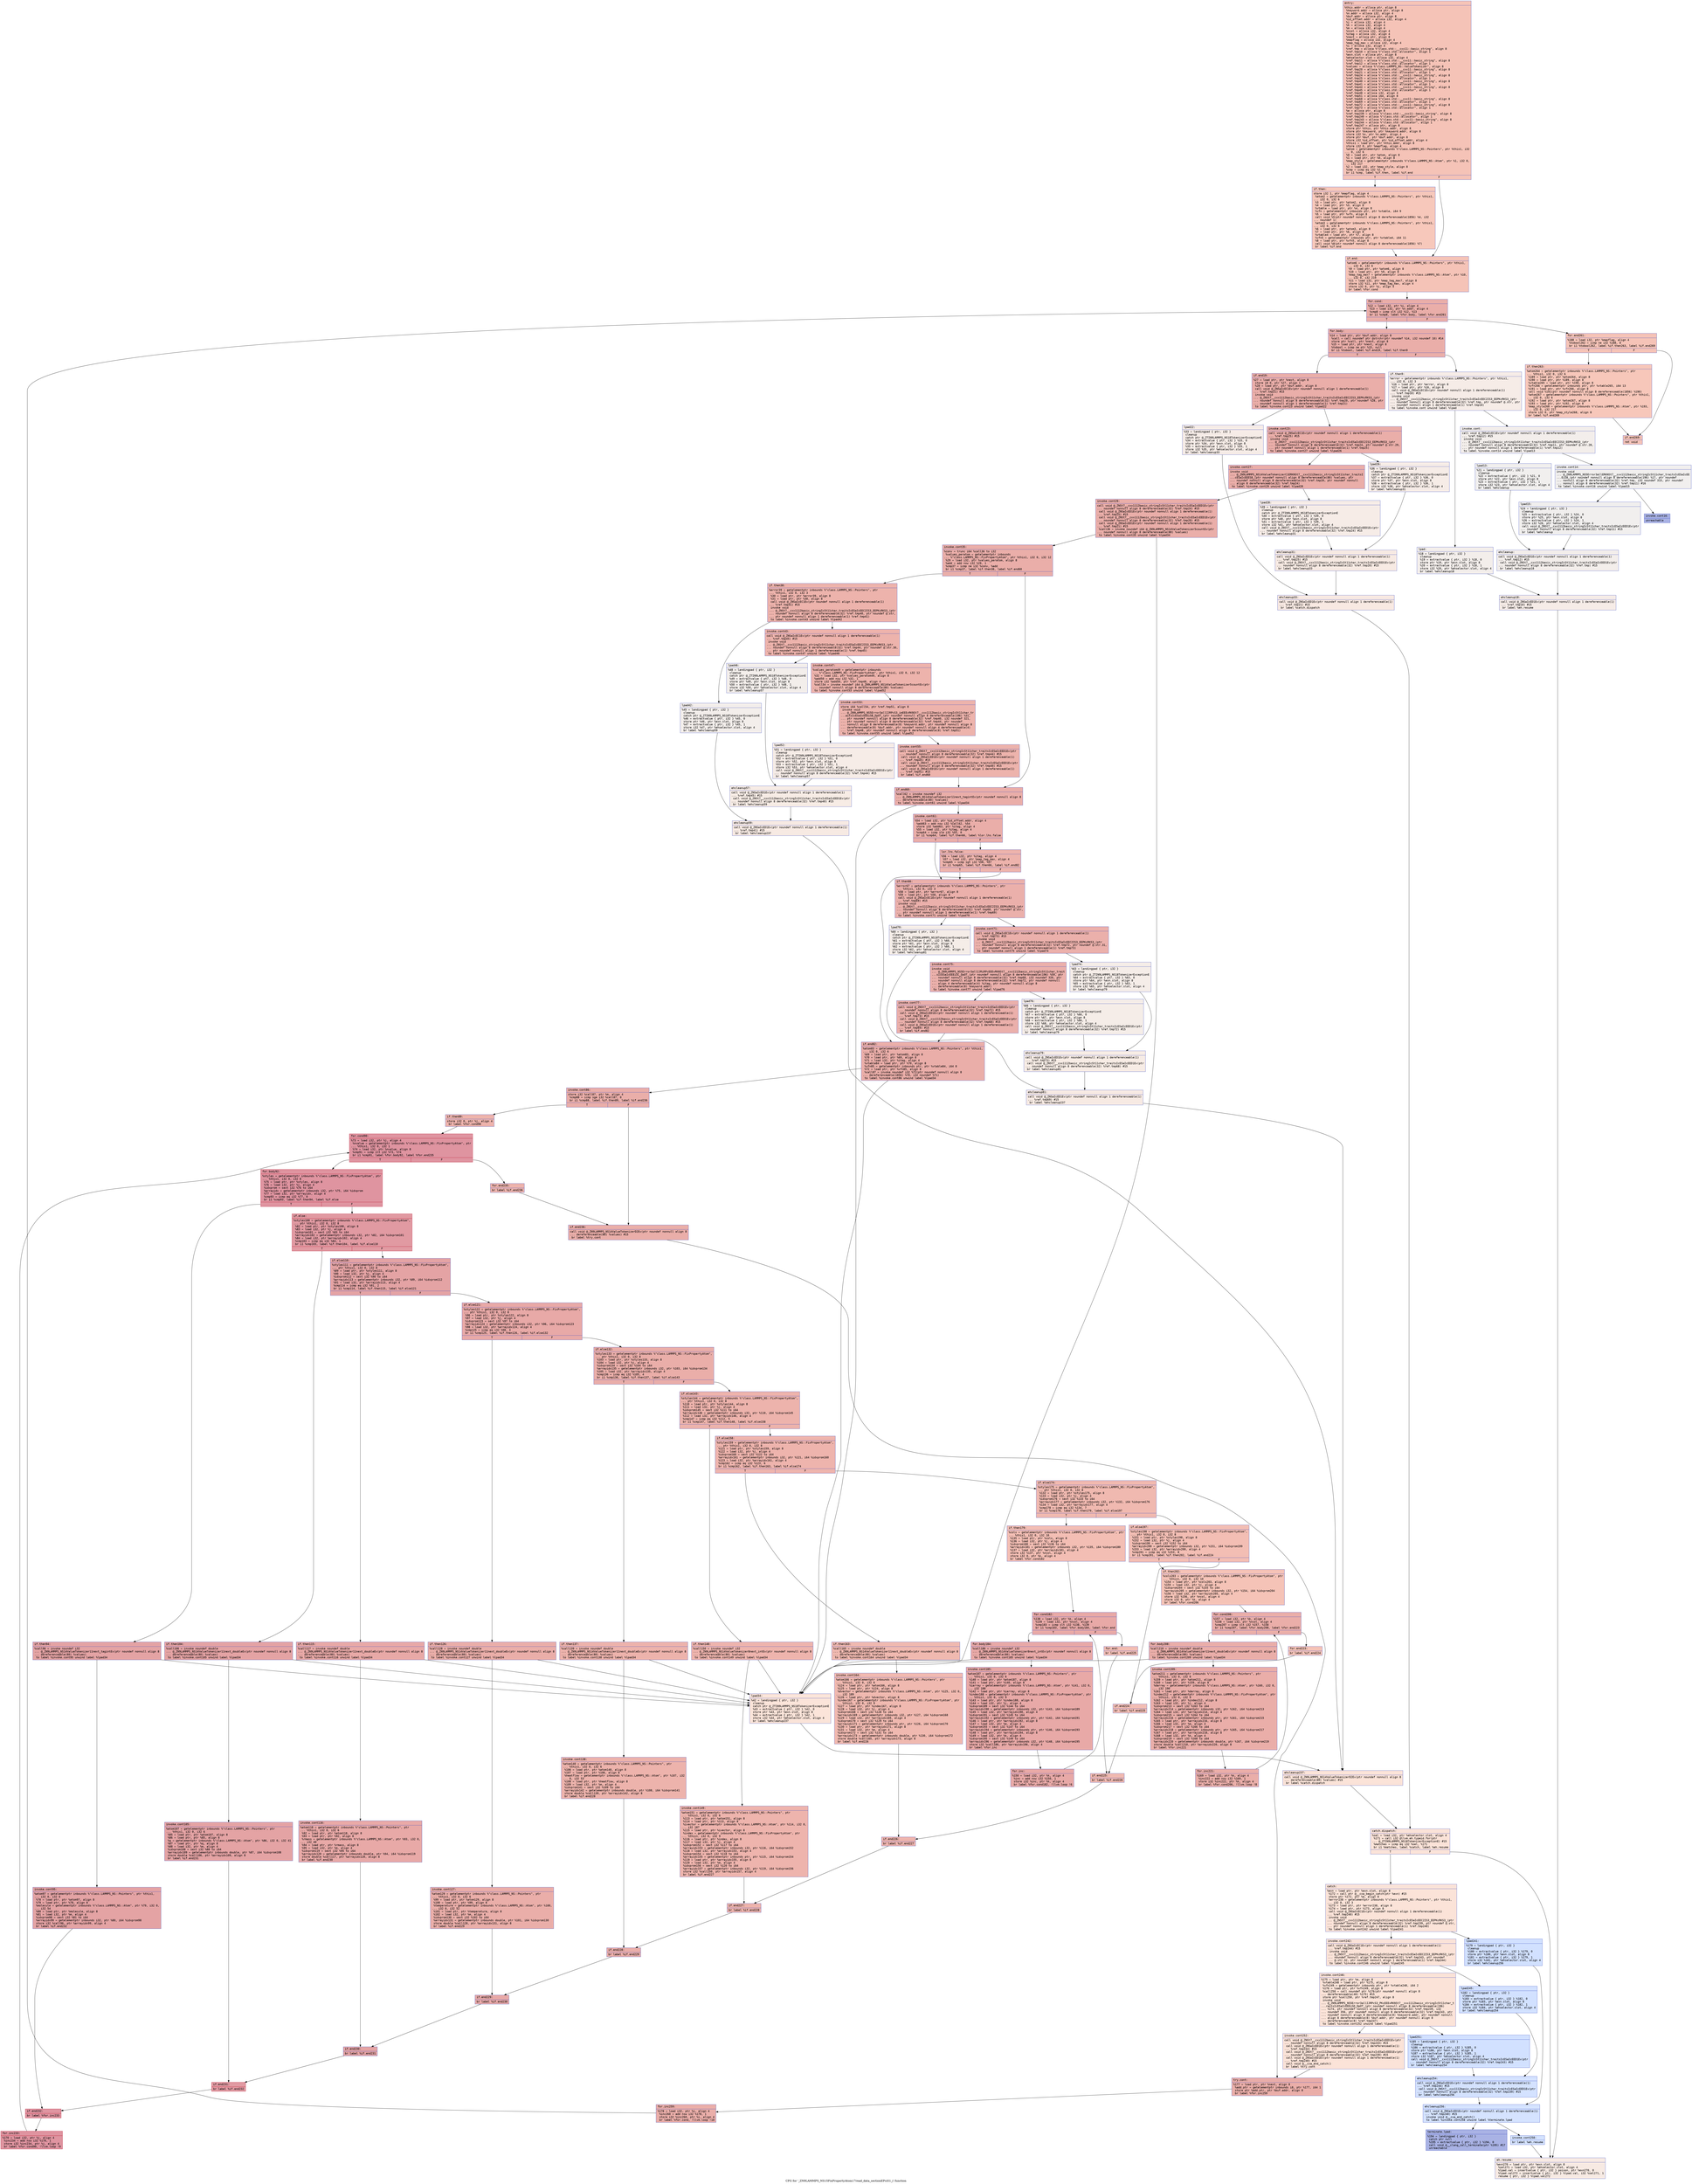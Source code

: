 digraph "CFG for '_ZN9LAMMPS_NS15FixPropertyAtom17read_data_sectionEPciS1_i' function" {
	label="CFG for '_ZN9LAMMPS_NS15FixPropertyAtom17read_data_sectionEPciS1_i' function";

	Node0x561c27498d70 [shape=record,color="#3d50c3ff", style=filled, fillcolor="#e8765c70" fontname="Courier",label="{entry:\l|  %this.addr = alloca ptr, align 8\l  %keyword.addr = alloca ptr, align 8\l  %n.addr = alloca i32, align 4\l  %buf.addr = alloca ptr, align 8\l  %id_offset.addr = alloca i32, align 4\l  %j = alloca i32, align 4\l  %k = alloca i32, align 4\l  %m = alloca i32, align 4\l  %ncol = alloca i32, align 4\l  %itag = alloca i32, align 4\l  %next = alloca ptr, align 8\l  %mapflag = alloca i32, align 4\l  %map_tag_max = alloca i32, align 4\l  %i = alloca i32, align 4\l  %ref.tmp = alloca %\"class.std::__cxx11::basic_string\", align 8\l  %ref.tmp10 = alloca %\"class.std::allocator\", align 1\l  %exn.slot = alloca ptr, align 8\l  %ehselector.slot = alloca i32, align 4\l  %ref.tmp11 = alloca %\"class.std::__cxx11::basic_string\", align 8\l  %ref.tmp12 = alloca %\"class.std::allocator\", align 1\l  %values = alloca %\"class.LAMMPS_NS::ValueTokenizer\", align 8\l  %ref.tmp20 = alloca %\"class.std::__cxx11::basic_string\", align 8\l  %ref.tmp21 = alloca %\"class.std::allocator\", align 1\l  %ref.tmp24 = alloca %\"class.std::__cxx11::basic_string\", align 8\l  %ref.tmp25 = alloca %\"class.std::allocator\", align 1\l  %ref.tmp40 = alloca %\"class.std::__cxx11::basic_string\", align 8\l  %ref.tmp41 = alloca %\"class.std::allocator\", align 1\l  %ref.tmp44 = alloca %\"class.std::__cxx11::basic_string\", align 8\l  %ref.tmp45 = alloca %\"class.std::allocator\", align 1\l  %ref.tmp48 = alloca i32, align 4\l  %ref.tmp51 = alloca i64, align 8\l  %ref.tmp68 = alloca %\"class.std::__cxx11::basic_string\", align 8\l  %ref.tmp69 = alloca %\"class.std::allocator\", align 1\l  %ref.tmp72 = alloca %\"class.std::__cxx11::basic_string\", align 8\l  %ref.tmp73 = alloca %\"class.std::allocator\", align 1\l  %e = alloca ptr, align 8\l  %ref.tmp239 = alloca %\"class.std::__cxx11::basic_string\", align 8\l  %ref.tmp240 = alloca %\"class.std::allocator\", align 1\l  %ref.tmp243 = alloca %\"class.std::__cxx11::basic_string\", align 8\l  %ref.tmp244 = alloca %\"class.std::allocator\", align 1\l  %ref.tmp247 = alloca ptr, align 8\l  store ptr %this, ptr %this.addr, align 8\l  store ptr %keyword, ptr %keyword.addr, align 8\l  store i32 %n, ptr %n.addr, align 4\l  store ptr %buf, ptr %buf.addr, align 8\l  store i32 %id_offset, ptr %id_offset.addr, align 4\l  %this1 = load ptr, ptr %this.addr, align 8\l  store i32 0, ptr %mapflag, align 4\l  %atom = getelementptr inbounds %\"class.LAMMPS_NS::Pointers\", ptr %this1, i32\l... 0, i32 6\l  %0 = load ptr, ptr %atom, align 8\l  %1 = load ptr, ptr %0, align 8\l  %map_style = getelementptr inbounds %\"class.LAMMPS_NS::Atom\", ptr %1, i32 0,\l... i32 217\l  %2 = load i32, ptr %map_style, align 8\l  %cmp = icmp eq i32 %2, 0\l  br i1 %cmp, label %if.then, label %if.end\l|{<s0>T|<s1>F}}"];
	Node0x561c27498d70:s0 -> Node0x561c27498e80[tooltip="entry -> if.then\nProbability 37.50%" ];
	Node0x561c27498d70:s1 -> Node0x561c2749bb10[tooltip="entry -> if.end\nProbability 62.50%" ];
	Node0x561c27498e80 [shape=record,color="#3d50c3ff", style=filled, fillcolor="#ed836670" fontname="Courier",label="{if.then:\l|  store i32 1, ptr %mapflag, align 4\l  %atom2 = getelementptr inbounds %\"class.LAMMPS_NS::Pointers\", ptr %this1,\l... i32 0, i32 6\l  %3 = load ptr, ptr %atom2, align 8\l  %4 = load ptr, ptr %3, align 8\l  %vtable = load ptr, ptr %4, align 8\l  %vfn = getelementptr inbounds ptr, ptr %vtable, i64 9\l  %5 = load ptr, ptr %vfn, align 8\l  call void %5(ptr noundef nonnull align 8 dereferenceable(1856) %4, i32\l... noundef 1)\l  %atom3 = getelementptr inbounds %\"class.LAMMPS_NS::Pointers\", ptr %this1,\l... i32 0, i32 6\l  %6 = load ptr, ptr %atom3, align 8\l  %7 = load ptr, ptr %6, align 8\l  %vtable4 = load ptr, ptr %7, align 8\l  %vfn5 = getelementptr inbounds ptr, ptr %vtable4, i64 11\l  %8 = load ptr, ptr %vfn5, align 8\l  call void %8(ptr noundef nonnull align 8 dereferenceable(1856) %7)\l  br label %if.end\l}"];
	Node0x561c27498e80 -> Node0x561c2749bb10[tooltip="if.then -> if.end\nProbability 100.00%" ];
	Node0x561c2749bb10 [shape=record,color="#3d50c3ff", style=filled, fillcolor="#e8765c70" fontname="Courier",label="{if.end:\l|  %atom6 = getelementptr inbounds %\"class.LAMMPS_NS::Pointers\", ptr %this1,\l... i32 0, i32 6\l  %9 = load ptr, ptr %atom6, align 8\l  %10 = load ptr, ptr %9, align 8\l  %map_tag_max7 = getelementptr inbounds %\"class.LAMMPS_NS::Atom\", ptr %10,\l... i32 0, i32 219\l  %11 = load i32, ptr %map_tag_max7, align 8\l  store i32 %11, ptr %map_tag_max, align 4\l  store i32 0, ptr %i, align 4\l  br label %for.cond\l}"];
	Node0x561c2749bb10 -> Node0x561c2749cba0[tooltip="if.end -> for.cond\nProbability 100.00%" ];
	Node0x561c2749cba0 [shape=record,color="#3d50c3ff", style=filled, fillcolor="#d0473d70" fontname="Courier",label="{for.cond:\l|  %12 = load i32, ptr %i, align 4\l  %13 = load i32, ptr %n.addr, align 4\l  %cmp8 = icmp slt i32 %12, %13\l  br i1 %cmp8, label %for.body, label %for.end261\l|{<s0>T|<s1>F}}"];
	Node0x561c2749cba0:s0 -> Node0x561c2749ce40[tooltip="for.cond -> for.body\nProbability 96.88%" ];
	Node0x561c2749cba0:s1 -> Node0x561c2749cec0[tooltip="for.cond -> for.end261\nProbability 3.12%" ];
	Node0x561c2749ce40 [shape=record,color="#3d50c3ff", style=filled, fillcolor="#d0473d70" fontname="Courier",label="{for.body:\l|  %14 = load ptr, ptr %buf.addr, align 8\l  %call = call noundef ptr @strchr(ptr noundef %14, i32 noundef 10) #14\l  store ptr %call, ptr %next, align 8\l  %15 = load ptr, ptr %next, align 8\l  %tobool = icmp ne ptr %15, null\l  br i1 %tobool, label %if.end19, label %if.then9\l|{<s0>T|<s1>F}}"];
	Node0x561c2749ce40:s0 -> Node0x561c2749d410[tooltip="for.body -> if.end19\nProbability 100.00%" ];
	Node0x561c2749ce40:s1 -> Node0x561c2749d490[tooltip="for.body -> if.then9\nProbability 0.00%" ];
	Node0x561c2749d490 [shape=record,color="#3d50c3ff", style=filled, fillcolor="#ead5c970" fontname="Courier",label="{if.then9:\l|  %error = getelementptr inbounds %\"class.LAMMPS_NS::Pointers\", ptr %this1,\l... i32 0, i32 3\l  %16 = load ptr, ptr %error, align 8\l  %17 = load ptr, ptr %16, align 8\l  call void @_ZNSaIcEC1Ev(ptr noundef nonnull align 1 dereferenceable(1)\l... %ref.tmp10) #15\l  invoke void\l... @_ZNSt7__cxx1112basic_stringIcSt11char_traitsIcESaIcEEC2IS3_EEPKcRKS3_(ptr\l... noundef nonnull align 8 dereferenceable(32) %ref.tmp, ptr noundef @.str, ptr\l... noundef nonnull align 1 dereferenceable(1) %ref.tmp10)\l          to label %invoke.cont unwind label %lpad\l}"];
	Node0x561c2749d490 -> Node0x561c2749d920[tooltip="if.then9 -> invoke.cont\nProbability 50.00%" ];
	Node0x561c2749d490 -> Node0x561c2749d9a0[tooltip="if.then9 -> lpad\nProbability 50.00%" ];
	Node0x561c2749d920 [shape=record,color="#3d50c3ff", style=filled, fillcolor="#e5d8d170" fontname="Courier",label="{invoke.cont:\l|  call void @_ZNSaIcEC1Ev(ptr noundef nonnull align 1 dereferenceable(1)\l... %ref.tmp12) #15\l  invoke void\l... @_ZNSt7__cxx1112basic_stringIcSt11char_traitsIcESaIcEEC2IS3_EEPKcRKS3_(ptr\l... noundef nonnull align 8 dereferenceable(32) %ref.tmp11, ptr noundef @.str.28,\l... ptr noundef nonnull align 1 dereferenceable(1) %ref.tmp12)\l          to label %invoke.cont14 unwind label %lpad13\l}"];
	Node0x561c2749d920 -> Node0x561c2749dd20[tooltip="invoke.cont -> invoke.cont14\nProbability 50.00%" ];
	Node0x561c2749d920 -> Node0x561c2749dd70[tooltip="invoke.cont -> lpad13\nProbability 50.00%" ];
	Node0x561c2749dd20 [shape=record,color="#3d50c3ff", style=filled, fillcolor="#e0dbd870" fontname="Courier",label="{invoke.cont14:\l|  invoke void\l... @_ZN9LAMMPS_NS5Error3allERKNSt7__cxx1112basic_stringIcSt11char_traitsIcESaIcEE\l...EiS8_(ptr noundef nonnull align 8 dereferenceable(196) %17, ptr noundef\l... nonnull align 8 dereferenceable(32) %ref.tmp, i32 noundef 315, ptr noundef\l... nonnull align 8 dereferenceable(32) %ref.tmp11) #16\l          to label %invoke.cont16 unwind label %lpad15\l}"];
	Node0x561c2749dd20 -> Node0x561c2749dcd0[tooltip="invoke.cont14 -> invoke.cont16\nProbability 0.00%" ];
	Node0x561c2749dd20 -> Node0x561c2749e090[tooltip="invoke.cont14 -> lpad15\nProbability 100.00%" ];
	Node0x561c2749dcd0 [shape=record,color="#3d50c3ff", style=filled, fillcolor="#3d50c370" fontname="Courier",label="{invoke.cont16:\l|  unreachable\l}"];
	Node0x561c2749d9a0 [shape=record,color="#3d50c3ff", style=filled, fillcolor="#e5d8d170" fontname="Courier",label="{lpad:\l|  %18 = landingpad \{ ptr, i32 \}\l          cleanup\l  %19 = extractvalue \{ ptr, i32 \} %18, 0\l  store ptr %19, ptr %exn.slot, align 8\l  %20 = extractvalue \{ ptr, i32 \} %18, 1\l  store i32 %20, ptr %ehselector.slot, align 4\l  br label %ehcleanup18\l}"];
	Node0x561c2749d9a0 -> Node0x561c2749e650[tooltip="lpad -> ehcleanup18\nProbability 100.00%" ];
	Node0x561c2749dd70 [shape=record,color="#3d50c3ff", style=filled, fillcolor="#e0dbd870" fontname="Courier",label="{lpad13:\l|  %21 = landingpad \{ ptr, i32 \}\l          cleanup\l  %22 = extractvalue \{ ptr, i32 \} %21, 0\l  store ptr %22, ptr %exn.slot, align 8\l  %23 = extractvalue \{ ptr, i32 \} %21, 1\l  store i32 %23, ptr %ehselector.slot, align 4\l  br label %ehcleanup\l}"];
	Node0x561c2749dd70 -> Node0x561c2749e9a0[tooltip="lpad13 -> ehcleanup\nProbability 100.00%" ];
	Node0x561c2749e090 [shape=record,color="#3d50c3ff", style=filled, fillcolor="#e0dbd870" fontname="Courier",label="{lpad15:\l|  %24 = landingpad \{ ptr, i32 \}\l          cleanup\l  %25 = extractvalue \{ ptr, i32 \} %24, 0\l  store ptr %25, ptr %exn.slot, align 8\l  %26 = extractvalue \{ ptr, i32 \} %24, 1\l  store i32 %26, ptr %ehselector.slot, align 4\l  call void @_ZNSt7__cxx1112basic_stringIcSt11char_traitsIcESaIcEED1Ev(ptr\l... noundef nonnull align 8 dereferenceable(32) %ref.tmp11) #15\l  br label %ehcleanup\l}"];
	Node0x561c2749e090 -> Node0x561c2749e9a0[tooltip="lpad15 -> ehcleanup\nProbability 100.00%" ];
	Node0x561c2749e9a0 [shape=record,color="#3d50c3ff", style=filled, fillcolor="#e5d8d170" fontname="Courier",label="{ehcleanup:\l|  call void @_ZNSaIcED1Ev(ptr noundef nonnull align 1 dereferenceable(1)\l... %ref.tmp12) #15\l  call void @_ZNSt7__cxx1112basic_stringIcSt11char_traitsIcESaIcEED1Ev(ptr\l... noundef nonnull align 8 dereferenceable(32) %ref.tmp) #15\l  br label %ehcleanup18\l}"];
	Node0x561c2749e9a0 -> Node0x561c2749e650[tooltip="ehcleanup -> ehcleanup18\nProbability 100.00%" ];
	Node0x561c2749e650 [shape=record,color="#3d50c3ff", style=filled, fillcolor="#ead5c970" fontname="Courier",label="{ehcleanup18:\l|  call void @_ZNSaIcED1Ev(ptr noundef nonnull align 1 dereferenceable(1)\l... %ref.tmp10) #15\l  br label %eh.resume\l}"];
	Node0x561c2749e650 -> Node0x561c2749f250[tooltip="ehcleanup18 -> eh.resume\nProbability 100.00%" ];
	Node0x561c2749d410 [shape=record,color="#3d50c3ff", style=filled, fillcolor="#d0473d70" fontname="Courier",label="{if.end19:\l|  %27 = load ptr, ptr %next, align 8\l  store i8 0, ptr %27, align 1\l  %28 = load ptr, ptr %buf.addr, align 8\l  call void @_ZNSaIcEC1Ev(ptr noundef nonnull align 1 dereferenceable(1)\l... %ref.tmp21) #15\l  invoke void\l... @_ZNSt7__cxx1112basic_stringIcSt11char_traitsIcESaIcEEC2IS3_EEPKcRKS3_(ptr\l... noundef nonnull align 8 dereferenceable(32) %ref.tmp20, ptr noundef %28, ptr\l... noundef nonnull align 1 dereferenceable(1) %ref.tmp21)\l          to label %invoke.cont23 unwind label %lpad22\l}"];
	Node0x561c2749d410 -> Node0x561c2749f640[tooltip="if.end19 -> invoke.cont23\nProbability 100.00%" ];
	Node0x561c2749d410 -> Node0x561c2749f6c0[tooltip="if.end19 -> lpad22\nProbability 0.00%" ];
	Node0x561c2749f640 [shape=record,color="#3d50c3ff", style=filled, fillcolor="#d0473d70" fontname="Courier",label="{invoke.cont23:\l|  call void @_ZNSaIcEC1Ev(ptr noundef nonnull align 1 dereferenceable(1)\l... %ref.tmp25) #15\l  invoke void\l... @_ZNSt7__cxx1112basic_stringIcSt11char_traitsIcESaIcEEC2IS3_EEPKcRKS3_(ptr\l... noundef nonnull align 8 dereferenceable(32) %ref.tmp24, ptr noundef @.str.29,\l... ptr noundef nonnull align 1 dereferenceable(1) %ref.tmp25)\l          to label %invoke.cont27 unwind label %lpad26\l}"];
	Node0x561c2749f640 -> Node0x561c2749f9e0[tooltip="invoke.cont23 -> invoke.cont27\nProbability 100.00%" ];
	Node0x561c2749f640 -> Node0x561c2749fa30[tooltip="invoke.cont23 -> lpad26\nProbability 0.00%" ];
	Node0x561c2749f9e0 [shape=record,color="#3d50c3ff", style=filled, fillcolor="#d0473d70" fontname="Courier",label="{invoke.cont27:\l|  invoke void\l... @_ZN9LAMMPS_NS14ValueTokenizerC1ERKNSt7__cxx1112basic_stringIcSt11char_traitsI\l...cESaIcEEES8_(ptr noundef nonnull align 8 dereferenceable(80) %values, ptr\l... noundef nonnull align 8 dereferenceable(32) %ref.tmp20, ptr noundef nonnull\l... align 8 dereferenceable(32) %ref.tmp24)\l          to label %invoke.cont29 unwind label %lpad28\l}"];
	Node0x561c2749f9e0 -> Node0x561c2749f990[tooltip="invoke.cont27 -> invoke.cont29\nProbability 100.00%" ];
	Node0x561c2749f9e0 -> Node0x561c2749fd30[tooltip="invoke.cont27 -> lpad28\nProbability 0.00%" ];
	Node0x561c2749f990 [shape=record,color="#3d50c3ff", style=filled, fillcolor="#d0473d70" fontname="Courier",label="{invoke.cont29:\l|  call void @_ZNSt7__cxx1112basic_stringIcSt11char_traitsIcESaIcEED1Ev(ptr\l... noundef nonnull align 8 dereferenceable(32) %ref.tmp24) #15\l  call void @_ZNSaIcED1Ev(ptr noundef nonnull align 1 dereferenceable(1)\l... %ref.tmp25) #15\l  call void @_ZNSt7__cxx1112basic_stringIcSt11char_traitsIcESaIcEED1Ev(ptr\l... noundef nonnull align 8 dereferenceable(32) %ref.tmp20) #15\l  call void @_ZNSaIcED1Ev(ptr noundef nonnull align 1 dereferenceable(1)\l... %ref.tmp21) #15\l  %call36 = invoke noundef i64 @_ZN9LAMMPS_NS14ValueTokenizer5countEv(ptr\l... noundef nonnull align 8 dereferenceable(80) %values)\l          to label %invoke.cont35 unwind label %lpad34\l}"];
	Node0x561c2749f990 -> Node0x561c274a0510[tooltip="invoke.cont29 -> invoke.cont35\nProbability 100.00%" ];
	Node0x561c2749f990 -> Node0x561c274a0590[tooltip="invoke.cont29 -> lpad34\nProbability 0.00%" ];
	Node0x561c274a0510 [shape=record,color="#3d50c3ff", style=filled, fillcolor="#d0473d70" fontname="Courier",label="{invoke.cont35:\l|  %conv = trunc i64 %call36 to i32\l  %values_peratom = getelementptr inbounds\l... %\"class.LAMMPS_NS::FixPropertyAtom\", ptr %this1, i32 0, i32 12\l  %29 = load i32, ptr %values_peratom, align 8\l  %add = add nsw i32 %29, 1\l  %cmp37 = icmp ne i32 %conv, %add\l  br i1 %cmp37, label %if.then38, label %if.end60\l|{<s0>T|<s1>F}}"];
	Node0x561c274a0510:s0 -> Node0x561c274a0a80[tooltip="invoke.cont35 -> if.then38\nProbability 50.00%" ];
	Node0x561c274a0510:s1 -> Node0x561c274a0b00[tooltip="invoke.cont35 -> if.end60\nProbability 50.00%" ];
	Node0x561c274a0a80 [shape=record,color="#3d50c3ff", style=filled, fillcolor="#d6524470" fontname="Courier",label="{if.then38:\l|  %error39 = getelementptr inbounds %\"class.LAMMPS_NS::Pointers\", ptr\l... %this1, i32 0, i32 3\l  %30 = load ptr, ptr %error39, align 8\l  %31 = load ptr, ptr %30, align 8\l  call void @_ZNSaIcEC1Ev(ptr noundef nonnull align 1 dereferenceable(1)\l... %ref.tmp41) #15\l  invoke void\l... @_ZNSt7__cxx1112basic_stringIcSt11char_traitsIcESaIcEEC2IS3_EEPKcRKS3_(ptr\l... noundef nonnull align 8 dereferenceable(32) %ref.tmp40, ptr noundef @.str,\l... ptr noundef nonnull align 1 dereferenceable(1) %ref.tmp41)\l          to label %invoke.cont43 unwind label %lpad42\l}"];
	Node0x561c274a0a80 -> Node0x561c274a0ff0[tooltip="if.then38 -> invoke.cont43\nProbability 100.00%" ];
	Node0x561c274a0a80 -> Node0x561c274a1070[tooltip="if.then38 -> lpad42\nProbability 0.00%" ];
	Node0x561c274a0ff0 [shape=record,color="#3d50c3ff", style=filled, fillcolor="#d6524470" fontname="Courier",label="{invoke.cont43:\l|  call void @_ZNSaIcEC1Ev(ptr noundef nonnull align 1 dereferenceable(1)\l... %ref.tmp45) #15\l  invoke void\l... @_ZNSt7__cxx1112basic_stringIcSt11char_traitsIcESaIcEEC2IS3_EEPKcRKS3_(ptr\l... noundef nonnull align 8 dereferenceable(32) %ref.tmp44, ptr noundef @.str.30,\l... ptr noundef nonnull align 1 dereferenceable(1) %ref.tmp45)\l          to label %invoke.cont47 unwind label %lpad46\l}"];
	Node0x561c274a0ff0 -> Node0x561c2749b790[tooltip="invoke.cont43 -> invoke.cont47\nProbability 100.00%" ];
	Node0x561c274a0ff0 -> Node0x561c2749b7e0[tooltip="invoke.cont43 -> lpad46\nProbability 0.00%" ];
	Node0x561c2749b790 [shape=record,color="#3d50c3ff", style=filled, fillcolor="#d6524470" fontname="Courier",label="{invoke.cont47:\l|  %values_peratom49 = getelementptr inbounds\l... %\"class.LAMMPS_NS::FixPropertyAtom\", ptr %this1, i32 0, i32 12\l  %32 = load i32, ptr %values_peratom49, align 8\l  %add50 = add nsw i32 %32, 1\l  store i32 %add50, ptr %ref.tmp48, align 4\l  %call54 = invoke noundef i64 @_ZN9LAMMPS_NS14ValueTokenizer5countEv(ptr\l... noundef nonnull align 8 dereferenceable(80) %values)\l          to label %invoke.cont53 unwind label %lpad52\l}"];
	Node0x561c2749b790 -> Node0x561c2749b740[tooltip="invoke.cont47 -> invoke.cont53\nProbability 100.00%" ];
	Node0x561c2749b790 -> Node0x561c274a1fe0[tooltip="invoke.cont47 -> lpad52\nProbability 0.00%" ];
	Node0x561c2749b740 [shape=record,color="#3d50c3ff", style=filled, fillcolor="#d6524470" fontname="Courier",label="{invoke.cont53:\l|  store i64 %call54, ptr %ref.tmp51, align 8\l  invoke void\l... @_ZN9LAMMPS_NS5Error3allIJRPcS3_imEEEvRKNSt7__cxx1112basic_stringIcSt11char_tr\l...aitsIcESaIcEEEiSB_DpOT_(ptr noundef nonnull align 8 dereferenceable(196) %31,\l... ptr noundef nonnull align 8 dereferenceable(32) %ref.tmp40, i32 noundef 321,\l... ptr noundef nonnull align 8 dereferenceable(32) %ref.tmp44, ptr noundef\l... nonnull align 8 dereferenceable(8) %keyword.addr, ptr noundef nonnull align 8\l... dereferenceable(8) %buf.addr, ptr noundef nonnull align 4 dereferenceable(4)\l... %ref.tmp48, ptr noundef nonnull align 8 dereferenceable(8) %ref.tmp51)\l          to label %invoke.cont55 unwind label %lpad52\l}"];
	Node0x561c2749b740 -> Node0x561c274a2240[tooltip="invoke.cont53 -> invoke.cont55\nProbability 100.00%" ];
	Node0x561c2749b740 -> Node0x561c274a1fe0[tooltip="invoke.cont53 -> lpad52\nProbability 0.00%" ];
	Node0x561c274a2240 [shape=record,color="#3d50c3ff", style=filled, fillcolor="#d6524470" fontname="Courier",label="{invoke.cont55:\l|  call void @_ZNSt7__cxx1112basic_stringIcSt11char_traitsIcESaIcEED1Ev(ptr\l... noundef nonnull align 8 dereferenceable(32) %ref.tmp44) #15\l  call void @_ZNSaIcED1Ev(ptr noundef nonnull align 1 dereferenceable(1)\l... %ref.tmp45) #15\l  call void @_ZNSt7__cxx1112basic_stringIcSt11char_traitsIcESaIcEED1Ev(ptr\l... noundef nonnull align 8 dereferenceable(32) %ref.tmp40) #15\l  call void @_ZNSaIcED1Ev(ptr noundef nonnull align 1 dereferenceable(1)\l... %ref.tmp41) #15\l  br label %if.end60\l}"];
	Node0x561c274a2240 -> Node0x561c274a0b00[tooltip="invoke.cont55 -> if.end60\nProbability 100.00%" ];
	Node0x561c2749f6c0 [shape=record,color="#3d50c3ff", style=filled, fillcolor="#ead5c970" fontname="Courier",label="{lpad22:\l|  %33 = landingpad \{ ptr, i32 \}\l          cleanup\l          catch ptr @_ZTIN9LAMMPS_NS18TokenizerExceptionE\l  %34 = extractvalue \{ ptr, i32 \} %33, 0\l  store ptr %34, ptr %exn.slot, align 8\l  %35 = extractvalue \{ ptr, i32 \} %33, 1\l  store i32 %35, ptr %ehselector.slot, align 4\l  br label %ehcleanup33\l}"];
	Node0x561c2749f6c0 -> Node0x561c274a2d30[tooltip="lpad22 -> ehcleanup33\nProbability 100.00%" ];
	Node0x561c2749fa30 [shape=record,color="#3d50c3ff", style=filled, fillcolor="#ead5c970" fontname="Courier",label="{lpad26:\l|  %36 = landingpad \{ ptr, i32 \}\l          cleanup\l          catch ptr @_ZTIN9LAMMPS_NS18TokenizerExceptionE\l  %37 = extractvalue \{ ptr, i32 \} %36, 0\l  store ptr %37, ptr %exn.slot, align 8\l  %38 = extractvalue \{ ptr, i32 \} %36, 1\l  store i32 %38, ptr %ehselector.slot, align 4\l  br label %ehcleanup31\l}"];
	Node0x561c2749fa30 -> Node0x561c274a30d0[tooltip="lpad26 -> ehcleanup31\nProbability 100.00%" ];
	Node0x561c2749fd30 [shape=record,color="#3d50c3ff", style=filled, fillcolor="#ead5c970" fontname="Courier",label="{lpad28:\l|  %39 = landingpad \{ ptr, i32 \}\l          cleanup\l          catch ptr @_ZTIN9LAMMPS_NS18TokenizerExceptionE\l  %40 = extractvalue \{ ptr, i32 \} %39, 0\l  store ptr %40, ptr %exn.slot, align 8\l  %41 = extractvalue \{ ptr, i32 \} %39, 1\l  store i32 %41, ptr %ehselector.slot, align 4\l  call void @_ZNSt7__cxx1112basic_stringIcSt11char_traitsIcESaIcEED1Ev(ptr\l... noundef nonnull align 8 dereferenceable(32) %ref.tmp24) #15\l  br label %ehcleanup31\l}"];
	Node0x561c2749fd30 -> Node0x561c274a30d0[tooltip="lpad28 -> ehcleanup31\nProbability 100.00%" ];
	Node0x561c274a30d0 [shape=record,color="#3d50c3ff", style=filled, fillcolor="#eed0c070" fontname="Courier",label="{ehcleanup31:\l|  call void @_ZNSaIcED1Ev(ptr noundef nonnull align 1 dereferenceable(1)\l... %ref.tmp25) #15\l  call void @_ZNSt7__cxx1112basic_stringIcSt11char_traitsIcESaIcEED1Ev(ptr\l... noundef nonnull align 8 dereferenceable(32) %ref.tmp20) #15\l  br label %ehcleanup33\l}"];
	Node0x561c274a30d0 -> Node0x561c274a2d30[tooltip="ehcleanup31 -> ehcleanup33\nProbability 100.00%" ];
	Node0x561c274a2d30 [shape=record,color="#3d50c3ff", style=filled, fillcolor="#efcebd70" fontname="Courier",label="{ehcleanup33:\l|  call void @_ZNSaIcED1Ev(ptr noundef nonnull align 1 dereferenceable(1)\l... %ref.tmp21) #15\l  br label %catch.dispatch\l}"];
	Node0x561c274a2d30 -> Node0x561c274a39f0[tooltip="ehcleanup33 -> catch.dispatch\nProbability 100.00%" ];
	Node0x561c274a0590 [shape=record,color="#3d50c3ff", style=filled, fillcolor="#f5c1a970" fontname="Courier",label="{lpad34:\l|  %42 = landingpad \{ ptr, i32 \}\l          cleanup\l          catch ptr @_ZTIN9LAMMPS_NS18TokenizerExceptionE\l  %43 = extractvalue \{ ptr, i32 \} %42, 0\l  store ptr %43, ptr %exn.slot, align 8\l  %44 = extractvalue \{ ptr, i32 \} %42, 1\l  store i32 %44, ptr %ehselector.slot, align 4\l  br label %ehcleanup237\l}"];
	Node0x561c274a0590 -> Node0x561c274a3d90[tooltip="lpad34 -> ehcleanup237\nProbability 100.00%" ];
	Node0x561c274a1070 [shape=record,color="#3d50c3ff", style=filled, fillcolor="#e5d8d170" fontname="Courier",label="{lpad42:\l|  %45 = landingpad \{ ptr, i32 \}\l          cleanup\l          catch ptr @_ZTIN9LAMMPS_NS18TokenizerExceptionE\l  %46 = extractvalue \{ ptr, i32 \} %45, 0\l  store ptr %46, ptr %exn.slot, align 8\l  %47 = extractvalue \{ ptr, i32 \} %45, 1\l  store i32 %47, ptr %ehselector.slot, align 4\l  br label %ehcleanup59\l}"];
	Node0x561c274a1070 -> Node0x561c274a4940[tooltip="lpad42 -> ehcleanup59\nProbability 100.00%" ];
	Node0x561c2749b7e0 [shape=record,color="#3d50c3ff", style=filled, fillcolor="#e5d8d170" fontname="Courier",label="{lpad46:\l|  %48 = landingpad \{ ptr, i32 \}\l          cleanup\l          catch ptr @_ZTIN9LAMMPS_NS18TokenizerExceptionE\l  %49 = extractvalue \{ ptr, i32 \} %48, 0\l  store ptr %49, ptr %exn.slot, align 8\l  %50 = extractvalue \{ ptr, i32 \} %48, 1\l  store i32 %50, ptr %ehselector.slot, align 4\l  br label %ehcleanup57\l}"];
	Node0x561c2749b7e0 -> Node0x561c274a4d40[tooltip="lpad46 -> ehcleanup57\nProbability 100.00%" ];
	Node0x561c274a1fe0 [shape=record,color="#3d50c3ff", style=filled, fillcolor="#ead5c970" fontname="Courier",label="{lpad52:\l|  %51 = landingpad \{ ptr, i32 \}\l          cleanup\l          catch ptr @_ZTIN9LAMMPS_NS18TokenizerExceptionE\l  %52 = extractvalue \{ ptr, i32 \} %51, 0\l  store ptr %52, ptr %exn.slot, align 8\l  %53 = extractvalue \{ ptr, i32 \} %51, 1\l  store i32 %53, ptr %ehselector.slot, align 4\l  call void @_ZNSt7__cxx1112basic_stringIcSt11char_traitsIcESaIcEED1Ev(ptr\l... noundef nonnull align 8 dereferenceable(32) %ref.tmp44) #15\l  br label %ehcleanup57\l}"];
	Node0x561c274a1fe0 -> Node0x561c274a4d40[tooltip="lpad52 -> ehcleanup57\nProbability 100.00%" ];
	Node0x561c274a4d40 [shape=record,color="#3d50c3ff", style=filled, fillcolor="#ecd3c570" fontname="Courier",label="{ehcleanup57:\l|  call void @_ZNSaIcED1Ev(ptr noundef nonnull align 1 dereferenceable(1)\l... %ref.tmp45) #15\l  call void @_ZNSt7__cxx1112basic_stringIcSt11char_traitsIcESaIcEED1Ev(ptr\l... noundef nonnull align 8 dereferenceable(32) %ref.tmp40) #15\l  br label %ehcleanup59\l}"];
	Node0x561c274a4d40 -> Node0x561c274a4940[tooltip="ehcleanup57 -> ehcleanup59\nProbability 100.00%" ];
	Node0x561c274a4940 [shape=record,color="#3d50c3ff", style=filled, fillcolor="#eed0c070" fontname="Courier",label="{ehcleanup59:\l|  call void @_ZNSaIcED1Ev(ptr noundef nonnull align 1 dereferenceable(1)\l... %ref.tmp41) #15\l  br label %ehcleanup237\l}"];
	Node0x561c274a4940 -> Node0x561c274a3d90[tooltip="ehcleanup59 -> ehcleanup237\nProbability 100.00%" ];
	Node0x561c274a0b00 [shape=record,color="#3d50c3ff", style=filled, fillcolor="#d0473d70" fontname="Courier",label="{if.end60:\l|  %call62 = invoke noundef i32\l... @_ZN9LAMMPS_NS14ValueTokenizer11next_tagintEv(ptr noundef nonnull align 8\l... dereferenceable(80) %values)\l          to label %invoke.cont61 unwind label %lpad34\l}"];
	Node0x561c274a0b00 -> Node0x561c274a56d0[tooltip="if.end60 -> invoke.cont61\nProbability 100.00%" ];
	Node0x561c274a0b00 -> Node0x561c274a0590[tooltip="if.end60 -> lpad34\nProbability 0.00%" ];
	Node0x561c274a56d0 [shape=record,color="#3d50c3ff", style=filled, fillcolor="#d0473d70" fontname="Courier",label="{invoke.cont61:\l|  %54 = load i32, ptr %id_offset.addr, align 4\l  %add63 = add nsw i32 %call62, %54\l  store i32 %add63, ptr %itag, align 4\l  %55 = load i32, ptr %itag, align 4\l  %cmp64 = icmp sle i32 %55, 0\l  br i1 %cmp64, label %if.then66, label %lor.lhs.false\l|{<s0>T|<s1>F}}"];
	Node0x561c274a56d0:s0 -> Node0x561c274a5b30[tooltip="invoke.cont61 -> if.then66\nProbability 50.00%" ];
	Node0x561c274a56d0:s1 -> Node0x561c274a5b80[tooltip="invoke.cont61 -> lor.lhs.false\nProbability 50.00%" ];
	Node0x561c274a5b80 [shape=record,color="#3d50c3ff", style=filled, fillcolor="#d6524470" fontname="Courier",label="{lor.lhs.false:\l|  %56 = load i32, ptr %itag, align 4\l  %57 = load i32, ptr %map_tag_max, align 4\l  %cmp65 = icmp sgt i32 %56, %57\l  br i1 %cmp65, label %if.then66, label %if.end82\l|{<s0>T|<s1>F}}"];
	Node0x561c274a5b80:s0 -> Node0x561c274a5b30[tooltip="lor.lhs.false -> if.then66\nProbability 50.00%" ];
	Node0x561c274a5b80:s1 -> Node0x561c274a5e60[tooltip="lor.lhs.false -> if.end82\nProbability 50.00%" ];
	Node0x561c274a5b30 [shape=record,color="#3d50c3ff", style=filled, fillcolor="#d24b4070" fontname="Courier",label="{if.then66:\l|  %error67 = getelementptr inbounds %\"class.LAMMPS_NS::Pointers\", ptr\l... %this1, i32 0, i32 3\l  %58 = load ptr, ptr %error67, align 8\l  %59 = load ptr, ptr %58, align 8\l  call void @_ZNSaIcEC1Ev(ptr noundef nonnull align 1 dereferenceable(1)\l... %ref.tmp69) #15\l  invoke void\l... @_ZNSt7__cxx1112basic_stringIcSt11char_traitsIcESaIcEEC2IS3_EEPKcRKS3_(ptr\l... noundef nonnull align 8 dereferenceable(32) %ref.tmp68, ptr noundef @.str,\l... ptr noundef nonnull align 1 dereferenceable(1) %ref.tmp69)\l          to label %invoke.cont71 unwind label %lpad70\l}"];
	Node0x561c274a5b30 -> Node0x561c274a62f0[tooltip="if.then66 -> invoke.cont71\nProbability 100.00%" ];
	Node0x561c274a5b30 -> Node0x561c274a6370[tooltip="if.then66 -> lpad70\nProbability 0.00%" ];
	Node0x561c274a62f0 [shape=record,color="#3d50c3ff", style=filled, fillcolor="#d24b4070" fontname="Courier",label="{invoke.cont71:\l|  call void @_ZNSaIcEC1Ev(ptr noundef nonnull align 1 dereferenceable(1)\l... %ref.tmp73) #15\l  invoke void\l... @_ZNSt7__cxx1112basic_stringIcSt11char_traitsIcESaIcEEC2IS3_EEPKcRKS3_(ptr\l... noundef nonnull align 8 dereferenceable(32) %ref.tmp72, ptr noundef @.str.31,\l... ptr noundef nonnull align 1 dereferenceable(1) %ref.tmp73)\l          to label %invoke.cont75 unwind label %lpad74\l}"];
	Node0x561c274a62f0 -> Node0x561c274a66f0[tooltip="invoke.cont71 -> invoke.cont75\nProbability 100.00%" ];
	Node0x561c274a62f0 -> Node0x561c274a6740[tooltip="invoke.cont71 -> lpad74\nProbability 0.00%" ];
	Node0x561c274a66f0 [shape=record,color="#3d50c3ff", style=filled, fillcolor="#d24b4070" fontname="Courier",label="{invoke.cont75:\l|  invoke void\l... @_ZN9LAMMPS_NS5Error3allIJRiRPcEEEvRKNSt7__cxx1112basic_stringIcSt11char_trait\l...sIcESaIcEEEiSC_DpOT_(ptr noundef nonnull align 8 dereferenceable(196) %59, ptr\l... noundef nonnull align 8 dereferenceable(32) %ref.tmp68, i32 noundef 326, ptr\l... noundef nonnull align 8 dereferenceable(32) %ref.tmp72, ptr noundef nonnull\l... align 4 dereferenceable(4) %itag, ptr noundef nonnull align 8\l... dereferenceable(8) %keyword.addr)\l          to label %invoke.cont77 unwind label %lpad76\l}"];
	Node0x561c274a66f0 -> Node0x561c274a66a0[tooltip="invoke.cont75 -> invoke.cont77\nProbability 100.00%" ];
	Node0x561c274a66f0 -> Node0x561c274a6a70[tooltip="invoke.cont75 -> lpad76\nProbability 0.00%" ];
	Node0x561c274a66a0 [shape=record,color="#3d50c3ff", style=filled, fillcolor="#d24b4070" fontname="Courier",label="{invoke.cont77:\l|  call void @_ZNSt7__cxx1112basic_stringIcSt11char_traitsIcESaIcEED1Ev(ptr\l... noundef nonnull align 8 dereferenceable(32) %ref.tmp72) #15\l  call void @_ZNSaIcED1Ev(ptr noundef nonnull align 1 dereferenceable(1)\l... %ref.tmp73) #15\l  call void @_ZNSt7__cxx1112basic_stringIcSt11char_traitsIcESaIcEED1Ev(ptr\l... noundef nonnull align 8 dereferenceable(32) %ref.tmp68) #15\l  call void @_ZNSaIcED1Ev(ptr noundef nonnull align 1 dereferenceable(1)\l... %ref.tmp69) #15\l  br label %if.end82\l}"];
	Node0x561c274a66a0 -> Node0x561c274a5e60[tooltip="invoke.cont77 -> if.end82\nProbability 100.00%" ];
	Node0x561c274a6370 [shape=record,color="#3d50c3ff", style=filled, fillcolor="#e8d6cc70" fontname="Courier",label="{lpad70:\l|  %60 = landingpad \{ ptr, i32 \}\l          cleanup\l          catch ptr @_ZTIN9LAMMPS_NS18TokenizerExceptionE\l  %61 = extractvalue \{ ptr, i32 \} %60, 0\l  store ptr %61, ptr %exn.slot, align 8\l  %62 = extractvalue \{ ptr, i32 \} %60, 1\l  store i32 %62, ptr %ehselector.slot, align 4\l  br label %ehcleanup81\l}"];
	Node0x561c274a6370 -> Node0x561c274a7590[tooltip="lpad70 -> ehcleanup81\nProbability 100.00%" ];
	Node0x561c274a6740 [shape=record,color="#3d50c3ff", style=filled, fillcolor="#e8d6cc70" fontname="Courier",label="{lpad74:\l|  %63 = landingpad \{ ptr, i32 \}\l          cleanup\l          catch ptr @_ZTIN9LAMMPS_NS18TokenizerExceptionE\l  %64 = extractvalue \{ ptr, i32 \} %63, 0\l  store ptr %64, ptr %exn.slot, align 8\l  %65 = extractvalue \{ ptr, i32 \} %63, 1\l  store i32 %65, ptr %ehselector.slot, align 4\l  br label %ehcleanup79\l}"];
	Node0x561c274a6740 -> Node0x561c274a7930[tooltip="lpad74 -> ehcleanup79\nProbability 100.00%" ];
	Node0x561c274a6a70 [shape=record,color="#3d50c3ff", style=filled, fillcolor="#e8d6cc70" fontname="Courier",label="{lpad76:\l|  %66 = landingpad \{ ptr, i32 \}\l          cleanup\l          catch ptr @_ZTIN9LAMMPS_NS18TokenizerExceptionE\l  %67 = extractvalue \{ ptr, i32 \} %66, 0\l  store ptr %67, ptr %exn.slot, align 8\l  %68 = extractvalue \{ ptr, i32 \} %66, 1\l  store i32 %68, ptr %ehselector.slot, align 4\l  call void @_ZNSt7__cxx1112basic_stringIcSt11char_traitsIcESaIcEED1Ev(ptr\l... noundef nonnull align 8 dereferenceable(32) %ref.tmp72) #15\l  br label %ehcleanup79\l}"];
	Node0x561c274a6a70 -> Node0x561c274a7930[tooltip="lpad76 -> ehcleanup79\nProbability 100.00%" ];
	Node0x561c274a7930 [shape=record,color="#3d50c3ff", style=filled, fillcolor="#ecd3c570" fontname="Courier",label="{ehcleanup79:\l|  call void @_ZNSaIcED1Ev(ptr noundef nonnull align 1 dereferenceable(1)\l... %ref.tmp73) #15\l  call void @_ZNSt7__cxx1112basic_stringIcSt11char_traitsIcESaIcEED1Ev(ptr\l... noundef nonnull align 8 dereferenceable(32) %ref.tmp68) #15\l  br label %ehcleanup81\l}"];
	Node0x561c274a7930 -> Node0x561c274a7590[tooltip="ehcleanup79 -> ehcleanup81\nProbability 100.00%" ];
	Node0x561c274a7590 [shape=record,color="#3d50c3ff", style=filled, fillcolor="#eed0c070" fontname="Courier",label="{ehcleanup81:\l|  call void @_ZNSaIcED1Ev(ptr noundef nonnull align 1 dereferenceable(1)\l... %ref.tmp69) #15\l  br label %ehcleanup237\l}"];
	Node0x561c274a7590 -> Node0x561c274a3d90[tooltip="ehcleanup81 -> ehcleanup237\nProbability 100.00%" ];
	Node0x561c274a5e60 [shape=record,color="#3d50c3ff", style=filled, fillcolor="#d0473d70" fontname="Courier",label="{if.end82:\l|  %atom83 = getelementptr inbounds %\"class.LAMMPS_NS::Pointers\", ptr %this1,\l... i32 0, i32 6\l  %69 = load ptr, ptr %atom83, align 8\l  %70 = load ptr, ptr %69, align 8\l  %71 = load i32, ptr %itag, align 4\l  %vtable84 = load ptr, ptr %70, align 8\l  %vfn85 = getelementptr inbounds ptr, ptr %vtable84, i64 8\l  %72 = load ptr, ptr %vfn85, align 8\l  %call87 = invoke noundef i32 %72(ptr noundef nonnull align 8\l... dereferenceable(1856) %70, i32 noundef %71)\l          to label %invoke.cont86 unwind label %lpad34\l}"];
	Node0x561c274a5e60 -> Node0x561c274a86c0[tooltip="if.end82 -> invoke.cont86\nProbability 100.00%" ];
	Node0x561c274a5e60 -> Node0x561c274a0590[tooltip="if.end82 -> lpad34\nProbability 0.00%" ];
	Node0x561c274a86c0 [shape=record,color="#3d50c3ff", style=filled, fillcolor="#d0473d70" fontname="Courier",label="{invoke.cont86:\l|  store i32 %call87, ptr %m, align 4\l  %cmp88 = icmp sge i32 %call87, 0\l  br i1 %cmp88, label %if.then89, label %if.end236\l|{<s0>T|<s1>F}}"];
	Node0x561c274a86c0:s0 -> Node0x561c274a8a00[tooltip="invoke.cont86 -> if.then89\nProbability 50.00%" ];
	Node0x561c274a86c0:s1 -> Node0x561c274a8a80[tooltip="invoke.cont86 -> if.end236\nProbability 50.00%" ];
	Node0x561c274a8a00 [shape=record,color="#3d50c3ff", style=filled, fillcolor="#d6524470" fontname="Courier",label="{if.then89:\l|  store i32 0, ptr %j, align 4\l  br label %for.cond90\l}"];
	Node0x561c274a8a00 -> Node0x561c274a8c50[tooltip="if.then89 -> for.cond90\nProbability 100.00%" ];
	Node0x561c274a8c50 [shape=record,color="#b70d28ff", style=filled, fillcolor="#b70d2870" fontname="Courier",label="{for.cond90:\l|  %73 = load i32, ptr %j, align 4\l  %nvalue = getelementptr inbounds %\"class.LAMMPS_NS::FixPropertyAtom\", ptr\l... %this1, i32 0, i32 1\l  %74 = load i32, ptr %nvalue, align 8\l  %cmp91 = icmp slt i32 %73, %74\l  br i1 %cmp91, label %for.body92, label %for.end235\l|{<s0>T|<s1>F}}"];
	Node0x561c274a8c50:s0 -> Node0x561c274a8fd0[tooltip="for.cond90 -> for.body92\nProbability 96.88%" ];
	Node0x561c274a8c50:s1 -> Node0x561c274a9050[tooltip="for.cond90 -> for.end235\nProbability 3.12%" ];
	Node0x561c274a8fd0 [shape=record,color="#b70d28ff", style=filled, fillcolor="#b70d2870" fontname="Courier",label="{for.body92:\l|  %styles = getelementptr inbounds %\"class.LAMMPS_NS::FixPropertyAtom\", ptr\l... %this1, i32 0, i32 8\l  %75 = load ptr, ptr %styles, align 8\l  %76 = load i32, ptr %j, align 4\l  %idxprom = sext i32 %76 to i64\l  %arrayidx = getelementptr inbounds i32, ptr %75, i64 %idxprom\l  %77 = load i32, ptr %arrayidx, align 4\l  %cmp93 = icmp eq i32 %77, 0\l  br i1 %cmp93, label %if.then94, label %if.else\l|{<s0>T|<s1>F}}"];
	Node0x561c274a8fd0:s0 -> Node0x561c274a95f0[tooltip="for.body92 -> if.then94\nProbability 37.50%" ];
	Node0x561c274a8fd0:s1 -> Node0x561c274a9670[tooltip="for.body92 -> if.else\nProbability 62.50%" ];
	Node0x561c274a95f0 [shape=record,color="#3d50c3ff", style=filled, fillcolor="#c32e3170" fontname="Courier",label="{if.then94:\l|  %call96 = invoke noundef i32\l... @_ZN9LAMMPS_NS14ValueTokenizer11next_tagintEv(ptr noundef nonnull align 8\l... dereferenceable(80) %values)\l          to label %invoke.cont95 unwind label %lpad34\l}"];
	Node0x561c274a95f0 -> Node0x561c274a97f0[tooltip="if.then94 -> invoke.cont95\nProbability 100.00%" ];
	Node0x561c274a95f0 -> Node0x561c274a0590[tooltip="if.then94 -> lpad34\nProbability 0.00%" ];
	Node0x561c274a97f0 [shape=record,color="#3d50c3ff", style=filled, fillcolor="#c32e3170" fontname="Courier",label="{invoke.cont95:\l|  %atom97 = getelementptr inbounds %\"class.LAMMPS_NS::Pointers\", ptr %this1,\l... i32 0, i32 6\l  %78 = load ptr, ptr %atom97, align 8\l  %79 = load ptr, ptr %78, align 8\l  %molecule = getelementptr inbounds %\"class.LAMMPS_NS::Atom\", ptr %79, i32 0,\l... i32 54\l  %80 = load ptr, ptr %molecule, align 8\l  %81 = load i32, ptr %m, align 4\l  %idxprom98 = sext i32 %81 to i64\l  %arrayidx99 = getelementptr inbounds i32, ptr %80, i64 %idxprom98\l  store i32 %call96, ptr %arrayidx99, align 4\l  br label %if.end232\l}"];
	Node0x561c274a97f0 -> Node0x561c274a9f00[tooltip="invoke.cont95 -> if.end232\nProbability 100.00%" ];
	Node0x561c274a9670 [shape=record,color="#b70d28ff", style=filled, fillcolor="#bb1b2c70" fontname="Courier",label="{if.else:\l|  %styles100 = getelementptr inbounds %\"class.LAMMPS_NS::FixPropertyAtom\",\l... ptr %this1, i32 0, i32 8\l  %82 = load ptr, ptr %styles100, align 8\l  %83 = load i32, ptr %j, align 4\l  %idxprom101 = sext i32 %83 to i64\l  %arrayidx102 = getelementptr inbounds i32, ptr %82, i64 %idxprom101\l  %84 = load i32, ptr %arrayidx102, align 4\l  %cmp103 = icmp eq i32 %84, 1\l  br i1 %cmp103, label %if.then104, label %if.else110\l|{<s0>T|<s1>F}}"];
	Node0x561c274a9670:s0 -> Node0x561c274aa480[tooltip="if.else -> if.then104\nProbability 50.00%" ];
	Node0x561c274a9670:s1 -> Node0x561c274aa500[tooltip="if.else -> if.else110\nProbability 50.00%" ];
	Node0x561c274aa480 [shape=record,color="#3d50c3ff", style=filled, fillcolor="#c32e3170" fontname="Courier",label="{if.then104:\l|  %call106 = invoke noundef double\l... @_ZN9LAMMPS_NS14ValueTokenizer11next_doubleEv(ptr noundef nonnull align 8\l... dereferenceable(80) %values)\l          to label %invoke.cont105 unwind label %lpad34\l}"];
	Node0x561c274aa480 -> Node0x561c274aa690[tooltip="if.then104 -> invoke.cont105\nProbability 100.00%" ];
	Node0x561c274aa480 -> Node0x561c274a0590[tooltip="if.then104 -> lpad34\nProbability 0.00%" ];
	Node0x561c274aa690 [shape=record,color="#3d50c3ff", style=filled, fillcolor="#c32e3170" fontname="Courier",label="{invoke.cont105:\l|  %atom107 = getelementptr inbounds %\"class.LAMMPS_NS::Pointers\", ptr\l... %this1, i32 0, i32 6\l  %85 = load ptr, ptr %atom107, align 8\l  %86 = load ptr, ptr %85, align 8\l  %q = getelementptr inbounds %\"class.LAMMPS_NS::Atom\", ptr %86, i32 0, i32 41\l  %87 = load ptr, ptr %q, align 8\l  %88 = load i32, ptr %m, align 4\l  %idxprom108 = sext i32 %88 to i64\l  %arrayidx109 = getelementptr inbounds double, ptr %87, i64 %idxprom108\l  store double %call106, ptr %arrayidx109, align 8\l  br label %if.end231\l}"];
	Node0x561c274aa690 -> Node0x561c274aae30[tooltip="invoke.cont105 -> if.end231\nProbability 100.00%" ];
	Node0x561c274aa500 [shape=record,color="#3d50c3ff", style=filled, fillcolor="#c32e3170" fontname="Courier",label="{if.else110:\l|  %styles111 = getelementptr inbounds %\"class.LAMMPS_NS::FixPropertyAtom\",\l... ptr %this1, i32 0, i32 8\l  %89 = load ptr, ptr %styles111, align 8\l  %90 = load i32, ptr %j, align 4\l  %idxprom112 = sext i32 %90 to i64\l  %arrayidx113 = getelementptr inbounds i32, ptr %89, i64 %idxprom112\l  %91 = load i32, ptr %arrayidx113, align 4\l  %cmp114 = icmp eq i32 %91, 2\l  br i1 %cmp114, label %if.then115, label %if.else121\l|{<s0>T|<s1>F}}"];
	Node0x561c274aa500:s0 -> Node0x561c274ab3b0[tooltip="if.else110 -> if.then115\nProbability 50.00%" ];
	Node0x561c274aa500:s1 -> Node0x561c274ab430[tooltip="if.else110 -> if.else121\nProbability 50.00%" ];
	Node0x561c274ab3b0 [shape=record,color="#3d50c3ff", style=filled, fillcolor="#ca3b3770" fontname="Courier",label="{if.then115:\l|  %call117 = invoke noundef double\l... @_ZN9LAMMPS_NS14ValueTokenizer11next_doubleEv(ptr noundef nonnull align 8\l... dereferenceable(80) %values)\l          to label %invoke.cont116 unwind label %lpad34\l}"];
	Node0x561c274ab3b0 -> Node0x561c274ab5c0[tooltip="if.then115 -> invoke.cont116\nProbability 100.00%" ];
	Node0x561c274ab3b0 -> Node0x561c274a0590[tooltip="if.then115 -> lpad34\nProbability 0.00%" ];
	Node0x561c274ab5c0 [shape=record,color="#3d50c3ff", style=filled, fillcolor="#ca3b3770" fontname="Courier",label="{invoke.cont116:\l|  %atom118 = getelementptr inbounds %\"class.LAMMPS_NS::Pointers\", ptr\l... %this1, i32 0, i32 6\l  %92 = load ptr, ptr %atom118, align 8\l  %93 = load ptr, ptr %92, align 8\l  %rmass = getelementptr inbounds %\"class.LAMMPS_NS::Atom\", ptr %93, i32 0,\l... i32 40\l  %94 = load ptr, ptr %rmass, align 8\l  %95 = load i32, ptr %m, align 4\l  %idxprom119 = sext i32 %95 to i64\l  %arrayidx120 = getelementptr inbounds double, ptr %94, i64 %idxprom119\l  store double %call117, ptr %arrayidx120, align 8\l  br label %if.end230\l}"];
	Node0x561c274ab5c0 -> Node0x561c274a42a0[tooltip="invoke.cont116 -> if.end230\nProbability 100.00%" ];
	Node0x561c274ab430 [shape=record,color="#3d50c3ff", style=filled, fillcolor="#ca3b3770" fontname="Courier",label="{if.else121:\l|  %styles122 = getelementptr inbounds %\"class.LAMMPS_NS::FixPropertyAtom\",\l... ptr %this1, i32 0, i32 8\l  %96 = load ptr, ptr %styles122, align 8\l  %97 = load i32, ptr %j, align 4\l  %idxprom123 = sext i32 %97 to i64\l  %arrayidx124 = getelementptr inbounds i32, ptr %96, i64 %idxprom123\l  %98 = load i32, ptr %arrayidx124, align 4\l  %cmp125 = icmp eq i32 %98, 3\l  br i1 %cmp125, label %if.then126, label %if.else132\l|{<s0>T|<s1>F}}"];
	Node0x561c274ab430:s0 -> Node0x561c274a4820[tooltip="if.else121 -> if.then126\nProbability 50.00%" ];
	Node0x561c274ab430:s1 -> Node0x561c274acba0[tooltip="if.else121 -> if.else132\nProbability 50.00%" ];
	Node0x561c274a4820 [shape=record,color="#3d50c3ff", style=filled, fillcolor="#d0473d70" fontname="Courier",label="{if.then126:\l|  %call128 = invoke noundef double\l... @_ZN9LAMMPS_NS14ValueTokenizer11next_doubleEv(ptr noundef nonnull align 8\l... dereferenceable(80) %values)\l          to label %invoke.cont127 unwind label %lpad34\l}"];
	Node0x561c274a4820 -> Node0x561c274acd30[tooltip="if.then126 -> invoke.cont127\nProbability 100.00%" ];
	Node0x561c274a4820 -> Node0x561c274a0590[tooltip="if.then126 -> lpad34\nProbability 0.00%" ];
	Node0x561c274acd30 [shape=record,color="#3d50c3ff", style=filled, fillcolor="#d0473d70" fontname="Courier",label="{invoke.cont127:\l|  %atom129 = getelementptr inbounds %\"class.LAMMPS_NS::Pointers\", ptr\l... %this1, i32 0, i32 6\l  %99 = load ptr, ptr %atom129, align 8\l  %100 = load ptr, ptr %99, align 8\l  %temperature = getelementptr inbounds %\"class.LAMMPS_NS::Atom\", ptr %100,\l... i32 0, i32 52\l  %101 = load ptr, ptr %temperature, align 8\l  %102 = load i32, ptr %m, align 4\l  %idxprom130 = sext i32 %102 to i64\l  %arrayidx131 = getelementptr inbounds double, ptr %101, i64 %idxprom130\l  store double %call128, ptr %arrayidx131, align 8\l  br label %if.end229\l}"];
	Node0x561c274acd30 -> Node0x561c274ad4e0[tooltip="invoke.cont127 -> if.end229\nProbability 100.00%" ];
	Node0x561c274acba0 [shape=record,color="#3d50c3ff", style=filled, fillcolor="#d0473d70" fontname="Courier",label="{if.else132:\l|  %styles133 = getelementptr inbounds %\"class.LAMMPS_NS::FixPropertyAtom\",\l... ptr %this1, i32 0, i32 8\l  %103 = load ptr, ptr %styles133, align 8\l  %104 = load i32, ptr %j, align 4\l  %idxprom134 = sext i32 %104 to i64\l  %arrayidx135 = getelementptr inbounds i32, ptr %103, i64 %idxprom134\l  %105 = load i32, ptr %arrayidx135, align 4\l  %cmp136 = icmp eq i32 %105, 4\l  br i1 %cmp136, label %if.then137, label %if.else143\l|{<s0>T|<s1>F}}"];
	Node0x561c274acba0:s0 -> Node0x561c274a15c0[tooltip="if.else132 -> if.then137\nProbability 50.00%" ];
	Node0x561c274acba0:s1 -> Node0x561c274a1640[tooltip="if.else132 -> if.else143\nProbability 50.00%" ];
	Node0x561c274a15c0 [shape=record,color="#3d50c3ff", style=filled, fillcolor="#d6524470" fontname="Courier",label="{if.then137:\l|  %call139 = invoke noundef double\l... @_ZN9LAMMPS_NS14ValueTokenizer11next_doubleEv(ptr noundef nonnull align 8\l... dereferenceable(80) %values)\l          to label %invoke.cont138 unwind label %lpad34\l}"];
	Node0x561c274a15c0 -> Node0x561c274a17d0[tooltip="if.then137 -> invoke.cont138\nProbability 100.00%" ];
	Node0x561c274a15c0 -> Node0x561c274a0590[tooltip="if.then137 -> lpad34\nProbability 0.00%" ];
	Node0x561c274a17d0 [shape=record,color="#3d50c3ff", style=filled, fillcolor="#d6524470" fontname="Courier",label="{invoke.cont138:\l|  %atom140 = getelementptr inbounds %\"class.LAMMPS_NS::Pointers\", ptr\l... %this1, i32 0, i32 6\l  %106 = load ptr, ptr %atom140, align 8\l  %107 = load ptr, ptr %106, align 8\l  %heatflow = getelementptr inbounds %\"class.LAMMPS_NS::Atom\", ptr %107, i32\l... 0, i32 53\l  %108 = load ptr, ptr %heatflow, align 8\l  %109 = load i32, ptr %m, align 4\l  %idxprom141 = sext i32 %109 to i64\l  %arrayidx142 = getelementptr inbounds double, ptr %108, i64 %idxprom141\l  store double %call139, ptr %arrayidx142, align 8\l  br label %if.end228\l}"];
	Node0x561c274a17d0 -> Node0x561c274af020[tooltip="invoke.cont138 -> if.end228\nProbability 100.00%" ];
	Node0x561c274a1640 [shape=record,color="#3d50c3ff", style=filled, fillcolor="#d6524470" fontname="Courier",label="{if.else143:\l|  %styles144 = getelementptr inbounds %\"class.LAMMPS_NS::FixPropertyAtom\",\l... ptr %this1, i32 0, i32 8\l  %110 = load ptr, ptr %styles144, align 8\l  %111 = load i32, ptr %j, align 4\l  %idxprom145 = sext i32 %111 to i64\l  %arrayidx146 = getelementptr inbounds i32, ptr %110, i64 %idxprom145\l  %112 = load i32, ptr %arrayidx146, align 4\l  %cmp147 = icmp eq i32 %112, 5\l  br i1 %cmp147, label %if.then148, label %if.else158\l|{<s0>T|<s1>F}}"];
	Node0x561c274a1640:s0 -> Node0x561c274af5a0[tooltip="if.else143 -> if.then148\nProbability 50.00%" ];
	Node0x561c274a1640:s1 -> Node0x561c274af620[tooltip="if.else143 -> if.else158\nProbability 50.00%" ];
	Node0x561c274af5a0 [shape=record,color="#3d50c3ff", style=filled, fillcolor="#d8564670" fontname="Courier",label="{if.then148:\l|  %call150 = invoke noundef i32\l... @_ZN9LAMMPS_NS14ValueTokenizer8next_intEv(ptr noundef nonnull align 8\l... dereferenceable(80) %values)\l          to label %invoke.cont149 unwind label %lpad34\l}"];
	Node0x561c274af5a0 -> Node0x561c274af7b0[tooltip="if.then148 -> invoke.cont149\nProbability 100.00%" ];
	Node0x561c274af5a0 -> Node0x561c274a0590[tooltip="if.then148 -> lpad34\nProbability 0.00%" ];
	Node0x561c274af7b0 [shape=record,color="#3d50c3ff", style=filled, fillcolor="#d8564670" fontname="Courier",label="{invoke.cont149:\l|  %atom151 = getelementptr inbounds %\"class.LAMMPS_NS::Pointers\", ptr\l... %this1, i32 0, i32 6\l  %113 = load ptr, ptr %atom151, align 8\l  %114 = load ptr, ptr %113, align 8\l  %ivector = getelementptr inbounds %\"class.LAMMPS_NS::Atom\", ptr %114, i32 0,\l... i32 187\l  %115 = load ptr, ptr %ivector, align 8\l  %index = getelementptr inbounds %\"class.LAMMPS_NS::FixPropertyAtom\", ptr\l... %this1, i32 0, i32 9\l  %116 = load ptr, ptr %index, align 8\l  %117 = load i32, ptr %j, align 4\l  %idxprom152 = sext i32 %117 to i64\l  %arrayidx153 = getelementptr inbounds i32, ptr %116, i64 %idxprom152\l  %118 = load i32, ptr %arrayidx153, align 4\l  %idxprom154 = sext i32 %118 to i64\l  %arrayidx155 = getelementptr inbounds ptr, ptr %115, i64 %idxprom154\l  %119 = load ptr, ptr %arrayidx155, align 8\l  %120 = load i32, ptr %m, align 4\l  %idxprom156 = sext i32 %120 to i64\l  %arrayidx157 = getelementptr inbounds i32, ptr %119, i64 %idxprom156\l  store i32 %call150, ptr %arrayidx157, align 4\l  br label %if.end227\l}"];
	Node0x561c274af7b0 -> Node0x561c274b0620[tooltip="invoke.cont149 -> if.end227\nProbability 100.00%" ];
	Node0x561c274af620 [shape=record,color="#3d50c3ff", style=filled, fillcolor="#d8564670" fontname="Courier",label="{if.else158:\l|  %styles159 = getelementptr inbounds %\"class.LAMMPS_NS::FixPropertyAtom\",\l... ptr %this1, i32 0, i32 8\l  %121 = load ptr, ptr %styles159, align 8\l  %122 = load i32, ptr %j, align 4\l  %idxprom160 = sext i32 %122 to i64\l  %arrayidx161 = getelementptr inbounds i32, ptr %121, i64 %idxprom160\l  %123 = load i32, ptr %arrayidx161, align 4\l  %cmp162 = icmp eq i32 %123, 6\l  br i1 %cmp162, label %if.then163, label %if.else174\l|{<s0>T|<s1>F}}"];
	Node0x561c274af620:s0 -> Node0x561c274b0ba0[tooltip="if.else158 -> if.then163\nProbability 50.00%" ];
	Node0x561c274af620:s1 -> Node0x561c274b0c20[tooltip="if.else158 -> if.else174\nProbability 50.00%" ];
	Node0x561c274b0ba0 [shape=record,color="#3d50c3ff", style=filled, fillcolor="#de614d70" fontname="Courier",label="{if.then163:\l|  %call165 = invoke noundef double\l... @_ZN9LAMMPS_NS14ValueTokenizer11next_doubleEv(ptr noundef nonnull align 8\l... dereferenceable(80) %values)\l          to label %invoke.cont164 unwind label %lpad34\l}"];
	Node0x561c274b0ba0 -> Node0x561c274b0db0[tooltip="if.then163 -> invoke.cont164\nProbability 100.00%" ];
	Node0x561c274b0ba0 -> Node0x561c274a0590[tooltip="if.then163 -> lpad34\nProbability 0.00%" ];
	Node0x561c274b0db0 [shape=record,color="#3d50c3ff", style=filled, fillcolor="#de614d70" fontname="Courier",label="{invoke.cont164:\l|  %atom166 = getelementptr inbounds %\"class.LAMMPS_NS::Pointers\", ptr\l... %this1, i32 0, i32 6\l  %124 = load ptr, ptr %atom166, align 8\l  %125 = load ptr, ptr %124, align 8\l  %dvector = getelementptr inbounds %\"class.LAMMPS_NS::Atom\", ptr %125, i32 0,\l... i32 189\l  %126 = load ptr, ptr %dvector, align 8\l  %index167 = getelementptr inbounds %\"class.LAMMPS_NS::FixPropertyAtom\", ptr\l... %this1, i32 0, i32 9\l  %127 = load ptr, ptr %index167, align 8\l  %128 = load i32, ptr %j, align 4\l  %idxprom168 = sext i32 %128 to i64\l  %arrayidx169 = getelementptr inbounds i32, ptr %127, i64 %idxprom168\l  %129 = load i32, ptr %arrayidx169, align 4\l  %idxprom170 = sext i32 %129 to i64\l  %arrayidx171 = getelementptr inbounds ptr, ptr %126, i64 %idxprom170\l  %130 = load ptr, ptr %arrayidx171, align 8\l  %131 = load i32, ptr %m, align 4\l  %idxprom172 = sext i32 %131 to i64\l  %arrayidx173 = getelementptr inbounds double, ptr %130, i64 %idxprom172\l  store double %call165, ptr %arrayidx173, align 8\l  br label %if.end226\l}"];
	Node0x561c274b0db0 -> Node0x561c2745fc50[tooltip="invoke.cont164 -> if.end226\nProbability 100.00%" ];
	Node0x561c274b0c20 [shape=record,color="#3d50c3ff", style=filled, fillcolor="#de614d70" fontname="Courier",label="{if.else174:\l|  %styles175 = getelementptr inbounds %\"class.LAMMPS_NS::FixPropertyAtom\",\l... ptr %this1, i32 0, i32 8\l  %132 = load ptr, ptr %styles175, align 8\l  %133 = load i32, ptr %j, align 4\l  %idxprom176 = sext i32 %133 to i64\l  %arrayidx177 = getelementptr inbounds i32, ptr %132, i64 %idxprom176\l  %134 = load i32, ptr %arrayidx177, align 4\l  %cmp178 = icmp eq i32 %134, 7\l  br i1 %cmp178, label %if.then179, label %if.else197\l|{<s0>T|<s1>F}}"];
	Node0x561c274b0c20:s0 -> Node0x561c274601d0[tooltip="if.else174 -> if.then179\nProbability 50.00%" ];
	Node0x561c274b0c20:s1 -> Node0x561c27460250[tooltip="if.else174 -> if.else197\nProbability 50.00%" ];
	Node0x561c274601d0 [shape=record,color="#3d50c3ff", style=filled, fillcolor="#e36c5570" fontname="Courier",label="{if.then179:\l|  %cols = getelementptr inbounds %\"class.LAMMPS_NS::FixPropertyAtom\", ptr\l... %this1, i32 0, i32 10\l  %135 = load ptr, ptr %cols, align 8\l  %136 = load i32, ptr %j, align 4\l  %idxprom180 = sext i32 %136 to i64\l  %arrayidx181 = getelementptr inbounds i32, ptr %135, i64 %idxprom180\l  %137 = load i32, ptr %arrayidx181, align 4\l  store i32 %137, ptr %ncol, align 4\l  store i32 0, ptr %k, align 4\l  br label %for.cond182\l}"];
	Node0x561c274601d0 -> Node0x561c274608f0[tooltip="if.then179 -> for.cond182\nProbability 100.00%" ];
	Node0x561c274608f0 [shape=record,color="#3d50c3ff", style=filled, fillcolor="#ca3b3770" fontname="Courier",label="{for.cond182:\l|  %138 = load i32, ptr %k, align 4\l  %139 = load i32, ptr %ncol, align 4\l  %cmp183 = icmp slt i32 %138, %139\l  br i1 %cmp183, label %for.body184, label %for.end\l|{<s0>T|<s1>F}}"];
	Node0x561c274608f0:s0 -> Node0x561c27460b90[tooltip="for.cond182 -> for.body184\nProbability 96.88%" ];
	Node0x561c274608f0:s1 -> Node0x561c27460c10[tooltip="for.cond182 -> for.end\nProbability 3.12%" ];
	Node0x561c27460b90 [shape=record,color="#3d50c3ff", style=filled, fillcolor="#ca3b3770" fontname="Courier",label="{for.body184:\l|  %call186 = invoke noundef i32\l... @_ZN9LAMMPS_NS14ValueTokenizer8next_intEv(ptr noundef nonnull align 8\l... dereferenceable(80) %values)\l          to label %invoke.cont185 unwind label %lpad34\l}"];
	Node0x561c27460b90 -> Node0x561c27460d90[tooltip="for.body184 -> invoke.cont185\nProbability 100.00%" ];
	Node0x561c27460b90 -> Node0x561c274a0590[tooltip="for.body184 -> lpad34\nProbability 0.00%" ];
	Node0x561c27460d90 [shape=record,color="#3d50c3ff", style=filled, fillcolor="#ca3b3770" fontname="Courier",label="{invoke.cont185:\l|  %atom187 = getelementptr inbounds %\"class.LAMMPS_NS::Pointers\", ptr\l... %this1, i32 0, i32 6\l  %140 = load ptr, ptr %atom187, align 8\l  %141 = load ptr, ptr %140, align 8\l  %iarray = getelementptr inbounds %\"class.LAMMPS_NS::Atom\", ptr %141, i32 0,\l... i32 188\l  %142 = load ptr, ptr %iarray, align 8\l  %index188 = getelementptr inbounds %\"class.LAMMPS_NS::FixPropertyAtom\", ptr\l... %this1, i32 0, i32 9\l  %143 = load ptr, ptr %index188, align 8\l  %144 = load i32, ptr %j, align 4\l  %idxprom189 = sext i32 %144 to i64\l  %arrayidx190 = getelementptr inbounds i32, ptr %143, i64 %idxprom189\l  %145 = load i32, ptr %arrayidx190, align 4\l  %idxprom191 = sext i32 %145 to i64\l  %arrayidx192 = getelementptr inbounds ptr, ptr %142, i64 %idxprom191\l  %146 = load ptr, ptr %arrayidx192, align 8\l  %147 = load i32, ptr %m, align 4\l  %idxprom193 = sext i32 %147 to i64\l  %arrayidx194 = getelementptr inbounds ptr, ptr %146, i64 %idxprom193\l  %148 = load ptr, ptr %arrayidx194, align 8\l  %149 = load i32, ptr %k, align 4\l  %idxprom195 = sext i32 %149 to i64\l  %arrayidx196 = getelementptr inbounds i32, ptr %148, i64 %idxprom195\l  store i32 %call186, ptr %arrayidx196, align 4\l  br label %for.inc\l}"];
	Node0x561c27460d90 -> Node0x561c27461da0[tooltip="invoke.cont185 -> for.inc\nProbability 100.00%" ];
	Node0x561c27461da0 [shape=record,color="#3d50c3ff", style=filled, fillcolor="#ca3b3770" fontname="Courier",label="{for.inc:\l|  %150 = load i32, ptr %k, align 4\l  %inc = add nsw i32 %150, 1\l  store i32 %inc, ptr %k, align 4\l  br label %for.cond182, !llvm.loop !6\l}"];
	Node0x561c27461da0 -> Node0x561c274608f0[tooltip="for.inc -> for.cond182\nProbability 100.00%" ];
	Node0x561c27460c10 [shape=record,color="#3d50c3ff", style=filled, fillcolor="#e36c5570" fontname="Courier",label="{for.end:\l|  br label %if.end225\l}"];
	Node0x561c27460c10 -> Node0x561c27462190[tooltip="for.end -> if.end225\nProbability 100.00%" ];
	Node0x561c27460250 [shape=record,color="#3d50c3ff", style=filled, fillcolor="#e36c5570" fontname="Courier",label="{if.else197:\l|  %styles198 = getelementptr inbounds %\"class.LAMMPS_NS::FixPropertyAtom\",\l... ptr %this1, i32 0, i32 8\l  %151 = load ptr, ptr %styles198, align 8\l  %152 = load i32, ptr %j, align 4\l  %idxprom199 = sext i32 %152 to i64\l  %arrayidx200 = getelementptr inbounds i32, ptr %151, i64 %idxprom199\l  %153 = load i32, ptr %arrayidx200, align 4\l  %cmp201 = icmp eq i32 %153, 8\l  br i1 %cmp201, label %if.then202, label %if.end224\l|{<s0>T|<s1>F}}"];
	Node0x561c27460250:s0 -> Node0x561c27462710[tooltip="if.else197 -> if.then202\nProbability 50.00%" ];
	Node0x561c27460250:s1 -> Node0x561c27462790[tooltip="if.else197 -> if.end224\nProbability 50.00%" ];
	Node0x561c27462710 [shape=record,color="#3d50c3ff", style=filled, fillcolor="#e8765c70" fontname="Courier",label="{if.then202:\l|  %cols203 = getelementptr inbounds %\"class.LAMMPS_NS::FixPropertyAtom\", ptr\l... %this1, i32 0, i32 10\l  %154 = load ptr, ptr %cols203, align 8\l  %155 = load i32, ptr %j, align 4\l  %idxprom204 = sext i32 %155 to i64\l  %arrayidx205 = getelementptr inbounds i32, ptr %154, i64 %idxprom204\l  %156 = load i32, ptr %arrayidx205, align 4\l  store i32 %156, ptr %ncol, align 4\l  store i32 0, ptr %k, align 4\l  br label %for.cond206\l}"];
	Node0x561c27462710 -> Node0x561c27462dd0[tooltip="if.then202 -> for.cond206\nProbability 100.00%" ];
	Node0x561c27462dd0 [shape=record,color="#3d50c3ff", style=filled, fillcolor="#d0473d70" fontname="Courier",label="{for.cond206:\l|  %157 = load i32, ptr %k, align 4\l  %158 = load i32, ptr %ncol, align 4\l  %cmp207 = icmp slt i32 %157, %158\l  br i1 %cmp207, label %for.body208, label %for.end223\l|{<s0>T|<s1>F}}"];
	Node0x561c27462dd0:s0 -> Node0x561c27463070[tooltip="for.cond206 -> for.body208\nProbability 96.88%" ];
	Node0x561c27462dd0:s1 -> Node0x561c274630f0[tooltip="for.cond206 -> for.end223\nProbability 3.12%" ];
	Node0x561c27463070 [shape=record,color="#3d50c3ff", style=filled, fillcolor="#d0473d70" fontname="Courier",label="{for.body208:\l|  %call210 = invoke noundef double\l... @_ZN9LAMMPS_NS14ValueTokenizer11next_doubleEv(ptr noundef nonnull align 8\l... dereferenceable(80) %values)\l          to label %invoke.cont209 unwind label %lpad34\l}"];
	Node0x561c27463070 -> Node0x561c274632c0[tooltip="for.body208 -> invoke.cont209\nProbability 100.00%" ];
	Node0x561c27463070 -> Node0x561c274a0590[tooltip="for.body208 -> lpad34\nProbability 0.00%" ];
	Node0x561c274632c0 [shape=record,color="#3d50c3ff", style=filled, fillcolor="#d0473d70" fontname="Courier",label="{invoke.cont209:\l|  %atom211 = getelementptr inbounds %\"class.LAMMPS_NS::Pointers\", ptr\l... %this1, i32 0, i32 6\l  %159 = load ptr, ptr %atom211, align 8\l  %160 = load ptr, ptr %159, align 8\l  %darray = getelementptr inbounds %\"class.LAMMPS_NS::Atom\", ptr %160, i32 0,\l... i32 190\l  %161 = load ptr, ptr %darray, align 8\l  %index212 = getelementptr inbounds %\"class.LAMMPS_NS::FixPropertyAtom\", ptr\l... %this1, i32 0, i32 9\l  %162 = load ptr, ptr %index212, align 8\l  %163 = load i32, ptr %j, align 4\l  %idxprom213 = sext i32 %163 to i64\l  %arrayidx214 = getelementptr inbounds i32, ptr %162, i64 %idxprom213\l  %164 = load i32, ptr %arrayidx214, align 4\l  %idxprom215 = sext i32 %164 to i64\l  %arrayidx216 = getelementptr inbounds ptr, ptr %161, i64 %idxprom215\l  %165 = load ptr, ptr %arrayidx216, align 8\l  %166 = load i32, ptr %m, align 4\l  %idxprom217 = sext i32 %166 to i64\l  %arrayidx218 = getelementptr inbounds ptr, ptr %165, i64 %idxprom217\l  %167 = load ptr, ptr %arrayidx218, align 8\l  %168 = load i32, ptr %k, align 4\l  %idxprom219 = sext i32 %168 to i64\l  %arrayidx220 = getelementptr inbounds double, ptr %167, i64 %idxprom219\l  store double %call210, ptr %arrayidx220, align 8\l  br label %for.inc221\l}"];
	Node0x561c274632c0 -> Node0x561c27464310[tooltip="invoke.cont209 -> for.inc221\nProbability 100.00%" ];
	Node0x561c27464310 [shape=record,color="#3d50c3ff", style=filled, fillcolor="#d0473d70" fontname="Courier",label="{for.inc221:\l|  %169 = load i32, ptr %k, align 4\l  %inc222 = add nsw i32 %169, 1\l  store i32 %inc222, ptr %k, align 4\l  br label %for.cond206, !llvm.loop !8\l}"];
	Node0x561c27464310 -> Node0x561c27462dd0[tooltip="for.inc221 -> for.cond206\nProbability 100.00%" ];
	Node0x561c274630f0 [shape=record,color="#3d50c3ff", style=filled, fillcolor="#e8765c70" fontname="Courier",label="{for.end223:\l|  br label %if.end224\l}"];
	Node0x561c274630f0 -> Node0x561c27462790[tooltip="for.end223 -> if.end224\nProbability 100.00%" ];
	Node0x561c27462790 [shape=record,color="#3d50c3ff", style=filled, fillcolor="#e36c5570" fontname="Courier",label="{if.end224:\l|  br label %if.end225\l}"];
	Node0x561c27462790 -> Node0x561c27462190[tooltip="if.end224 -> if.end225\nProbability 100.00%" ];
	Node0x561c27462190 [shape=record,color="#3d50c3ff", style=filled, fillcolor="#de614d70" fontname="Courier",label="{if.end225:\l|  br label %if.end226\l}"];
	Node0x561c27462190 -> Node0x561c2745fc50[tooltip="if.end225 -> if.end226\nProbability 100.00%" ];
	Node0x561c2745fc50 [shape=record,color="#3d50c3ff", style=filled, fillcolor="#d8564670" fontname="Courier",label="{if.end226:\l|  br label %if.end227\l}"];
	Node0x561c2745fc50 -> Node0x561c274b0620[tooltip="if.end226 -> if.end227\nProbability 100.00%" ];
	Node0x561c274b0620 [shape=record,color="#3d50c3ff", style=filled, fillcolor="#d6524470" fontname="Courier",label="{if.end227:\l|  br label %if.end228\l}"];
	Node0x561c274b0620 -> Node0x561c274af020[tooltip="if.end227 -> if.end228\nProbability 100.00%" ];
	Node0x561c274af020 [shape=record,color="#3d50c3ff", style=filled, fillcolor="#d0473d70" fontname="Courier",label="{if.end228:\l|  br label %if.end229\l}"];
	Node0x561c274af020 -> Node0x561c274ad4e0[tooltip="if.end228 -> if.end229\nProbability 100.00%" ];
	Node0x561c274ad4e0 [shape=record,color="#3d50c3ff", style=filled, fillcolor="#ca3b3770" fontname="Courier",label="{if.end229:\l|  br label %if.end230\l}"];
	Node0x561c274ad4e0 -> Node0x561c274a42a0[tooltip="if.end229 -> if.end230\nProbability 100.00%" ];
	Node0x561c274a42a0 [shape=record,color="#3d50c3ff", style=filled, fillcolor="#c32e3170" fontname="Courier",label="{if.end230:\l|  br label %if.end231\l}"];
	Node0x561c274a42a0 -> Node0x561c274aae30[tooltip="if.end230 -> if.end231\nProbability 100.00%" ];
	Node0x561c274aae30 [shape=record,color="#b70d28ff", style=filled, fillcolor="#bb1b2c70" fontname="Courier",label="{if.end231:\l|  br label %if.end232\l}"];
	Node0x561c274aae30 -> Node0x561c274a9f00[tooltip="if.end231 -> if.end232\nProbability 100.00%" ];
	Node0x561c274a9f00 [shape=record,color="#b70d28ff", style=filled, fillcolor="#b70d2870" fontname="Courier",label="{if.end232:\l|  br label %for.inc233\l}"];
	Node0x561c274a9f00 -> Node0x561c27464b00[tooltip="if.end232 -> for.inc233\nProbability 100.00%" ];
	Node0x561c27464b00 [shape=record,color="#b70d28ff", style=filled, fillcolor="#b70d2870" fontname="Courier",label="{for.inc233:\l|  %170 = load i32, ptr %j, align 4\l  %inc234 = add nsw i32 %170, 1\l  store i32 %inc234, ptr %j, align 4\l  br label %for.cond90, !llvm.loop !9\l}"];
	Node0x561c27464b00 -> Node0x561c274a8c50[tooltip="for.inc233 -> for.cond90\nProbability 100.00%" ];
	Node0x561c274a9050 [shape=record,color="#3d50c3ff", style=filled, fillcolor="#d6524470" fontname="Courier",label="{for.end235:\l|  br label %if.end236\l}"];
	Node0x561c274a9050 -> Node0x561c274a8a80[tooltip="for.end235 -> if.end236\nProbability 100.00%" ];
	Node0x561c274a8a80 [shape=record,color="#3d50c3ff", style=filled, fillcolor="#d0473d70" fontname="Courier",label="{if.end236:\l|  call void @_ZN9LAMMPS_NS14ValueTokenizerD2Ev(ptr noundef nonnull align 8\l... dereferenceable(80) %values) #15\l  br label %try.cont\l}"];
	Node0x561c274a8a80 -> Node0x561c27465200[tooltip="if.end236 -> try.cont\nProbability 100.00%" ];
	Node0x561c274a3d90 [shape=record,color="#3d50c3ff", style=filled, fillcolor="#f6bfa670" fontname="Courier",label="{ehcleanup237:\l|  call void @_ZN9LAMMPS_NS14ValueTokenizerD2Ev(ptr noundef nonnull align 8\l... dereferenceable(80) %values) #15\l  br label %catch.dispatch\l}"];
	Node0x561c274a3d90 -> Node0x561c274a39f0[tooltip="ehcleanup237 -> catch.dispatch\nProbability 100.00%" ];
	Node0x561c274a39f0 [shape=record,color="#3d50c3ff", style=filled, fillcolor="#f6bfa670" fontname="Courier",label="{catch.dispatch:\l|  %sel = load i32, ptr %ehselector.slot, align 4\l  %171 = call i32 @llvm.eh.typeid.for(ptr\l... @_ZTIN9LAMMPS_NS18TokenizerExceptionE) #15\l  %matches = icmp eq i32 %sel, %171\l  br i1 %matches, label %catch, label %eh.resume\l|{<s0>T|<s1>F}}"];
	Node0x561c274a39f0:s0 -> Node0x561c274657b0[tooltip="catch.dispatch -> catch\nProbability 96.88%" ];
	Node0x561c274a39f0:s1 -> Node0x561c2749f250[tooltip="catch.dispatch -> eh.resume\nProbability 3.12%" ];
	Node0x561c274657b0 [shape=record,color="#3d50c3ff", style=filled, fillcolor="#f6bfa670" fontname="Courier",label="{catch:\l|  %exn = load ptr, ptr %exn.slot, align 8\l  %172 = call ptr @__cxa_begin_catch(ptr %exn) #15\l  store ptr %172, ptr %e, align 8\l  %error238 = getelementptr inbounds %\"class.LAMMPS_NS::Pointers\", ptr %this1,\l... i32 0, i32 3\l  %173 = load ptr, ptr %error238, align 8\l  %174 = load ptr, ptr %173, align 8\l  call void @_ZNSaIcEC1Ev(ptr noundef nonnull align 1 dereferenceable(1)\l... %ref.tmp240) #15\l  invoke void\l... @_ZNSt7__cxx1112basic_stringIcSt11char_traitsIcESaIcEEC2IS3_EEPKcRKS3_(ptr\l... noundef nonnull align 8 dereferenceable(32) %ref.tmp239, ptr noundef @.str,\l... ptr noundef nonnull align 1 dereferenceable(1) %ref.tmp240)\l          to label %invoke.cont242 unwind label %lpad241\l}"];
	Node0x561c274657b0 -> Node0x561c27465e60[tooltip="catch -> invoke.cont242\nProbability 100.00%" ];
	Node0x561c274657b0 -> Node0x561c27465eb0[tooltip="catch -> lpad241\nProbability 0.00%" ];
	Node0x561c27465e60 [shape=record,color="#3d50c3ff", style=filled, fillcolor="#f6bfa670" fontname="Courier",label="{invoke.cont242:\l|  call void @_ZNSaIcEC1Ev(ptr noundef nonnull align 1 dereferenceable(1)\l... %ref.tmp244) #15\l  invoke void\l... @_ZNSt7__cxx1112basic_stringIcSt11char_traitsIcESaIcEEC2IS3_EEPKcRKS3_(ptr\l... noundef nonnull align 8 dereferenceable(32) %ref.tmp243, ptr noundef\l... @.str.32, ptr noundef nonnull align 1 dereferenceable(1) %ref.tmp244)\l          to label %invoke.cont246 unwind label %lpad245\l}"];
	Node0x561c27465e60 -> Node0x561c274661a0[tooltip="invoke.cont242 -> invoke.cont246\nProbability 100.00%" ];
	Node0x561c27465e60 -> Node0x561c274661f0[tooltip="invoke.cont242 -> lpad245\nProbability 0.00%" ];
	Node0x561c274661a0 [shape=record,color="#3d50c3ff", style=filled, fillcolor="#f6bfa670" fontname="Courier",label="{invoke.cont246:\l|  %175 = load ptr, ptr %e, align 8\l  %vtable248 = load ptr, ptr %175, align 8\l  %vfn249 = getelementptr inbounds ptr, ptr %vtable248, i64 2\l  %176 = load ptr, ptr %vfn249, align 8\l  %call250 = call noundef ptr %176(ptr noundef nonnull align 8\l... dereferenceable(40) %175) #15\l  store ptr %call250, ptr %ref.tmp247, align 8\l  invoke void\l... @_ZN9LAMMPS_NS5Error3allIJRPcS3_PKcEEEvRKNSt7__cxx1112basic_stringIcSt11char_t\l...raitsIcESaIcEEEiSD_DpOT_(ptr noundef nonnull align 8 dereferenceable(196)\l... %174, ptr noundef nonnull align 8 dereferenceable(32) %ref.tmp239, i32\l... noundef 356, ptr noundef nonnull align 8 dereferenceable(32) %ref.tmp243, ptr\l... noundef nonnull align 8 dereferenceable(8) %keyword.addr, ptr noundef nonnull\l... align 8 dereferenceable(8) %buf.addr, ptr noundef nonnull align 8\l... dereferenceable(8) %ref.tmp247)\l          to label %invoke.cont252 unwind label %lpad251\l}"];
	Node0x561c274661a0 -> Node0x561c27466840[tooltip="invoke.cont246 -> invoke.cont252\nProbability 100.00%" ];
	Node0x561c274661a0 -> Node0x561c274668c0[tooltip="invoke.cont246 -> lpad251\nProbability 0.00%" ];
	Node0x561c27466840 [shape=record,color="#3d50c3ff", style=filled, fillcolor="#f6bfa670" fontname="Courier",label="{invoke.cont252:\l|  call void @_ZNSt7__cxx1112basic_stringIcSt11char_traitsIcESaIcEED1Ev(ptr\l... noundef nonnull align 8 dereferenceable(32) %ref.tmp243) #15\l  call void @_ZNSaIcED1Ev(ptr noundef nonnull align 1 dereferenceable(1)\l... %ref.tmp244) #15\l  call void @_ZNSt7__cxx1112basic_stringIcSt11char_traitsIcESaIcEED1Ev(ptr\l... noundef nonnull align 8 dereferenceable(32) %ref.tmp239) #15\l  call void @_ZNSaIcED1Ev(ptr noundef nonnull align 1 dereferenceable(1)\l... %ref.tmp240) #15\l  call void @__cxa_end_catch()\l  br label %try.cont\l}"];
	Node0x561c27466840 -> Node0x561c27465200[tooltip="invoke.cont252 -> try.cont\nProbability 100.00%" ];
	Node0x561c27465200 [shape=record,color="#3d50c3ff", style=filled, fillcolor="#d0473d70" fontname="Courier",label="{try.cont:\l|  %177 = load ptr, ptr %next, align 8\l  %add.ptr = getelementptr inbounds i8, ptr %177, i64 1\l  store ptr %add.ptr, ptr %buf.addr, align 8\l  br label %for.inc259\l}"];
	Node0x561c27465200 -> Node0x561c274672a0[tooltip="try.cont -> for.inc259\nProbability 100.00%" ];
	Node0x561c274672a0 [shape=record,color="#3d50c3ff", style=filled, fillcolor="#d0473d70" fontname="Courier",label="{for.inc259:\l|  %178 = load i32, ptr %i, align 4\l  %inc260 = add nsw i32 %178, 1\l  store i32 %inc260, ptr %i, align 4\l  br label %for.cond, !llvm.loop !10\l}"];
	Node0x561c274672a0 -> Node0x561c2749cba0[tooltip="for.inc259 -> for.cond\nProbability 100.00%" ];
	Node0x561c27465eb0 [shape=record,color="#3d50c3ff", style=filled, fillcolor="#9abbff70" fontname="Courier",label="{lpad241:\l|  %179 = landingpad \{ ptr, i32 \}\l          cleanup\l  %180 = extractvalue \{ ptr, i32 \} %179, 0\l  store ptr %180, ptr %exn.slot, align 8\l  %181 = extractvalue \{ ptr, i32 \} %179, 1\l  store i32 %181, ptr %ehselector.slot, align 4\l  br label %ehcleanup256\l}"];
	Node0x561c27465eb0 -> Node0x561c274c1860[tooltip="lpad241 -> ehcleanup256\nProbability 100.00%" ];
	Node0x561c274661f0 [shape=record,color="#3d50c3ff", style=filled, fillcolor="#9abbff70" fontname="Courier",label="{lpad245:\l|  %182 = landingpad \{ ptr, i32 \}\l          cleanup\l  %183 = extractvalue \{ ptr, i32 \} %182, 0\l  store ptr %183, ptr %exn.slot, align 8\l  %184 = extractvalue \{ ptr, i32 \} %182, 1\l  store i32 %184, ptr %ehselector.slot, align 4\l  br label %ehcleanup254\l}"];
	Node0x561c274661f0 -> Node0x561c274c1bd0[tooltip="lpad245 -> ehcleanup254\nProbability 100.00%" ];
	Node0x561c274668c0 [shape=record,color="#3d50c3ff", style=filled, fillcolor="#9abbff70" fontname="Courier",label="{lpad251:\l|  %185 = landingpad \{ ptr, i32 \}\l          cleanup\l  %186 = extractvalue \{ ptr, i32 \} %185, 0\l  store ptr %186, ptr %exn.slot, align 8\l  %187 = extractvalue \{ ptr, i32 \} %185, 1\l  store i32 %187, ptr %ehselector.slot, align 4\l  call void @_ZNSt7__cxx1112basic_stringIcSt11char_traitsIcESaIcEED1Ev(ptr\l... noundef nonnull align 8 dereferenceable(32) %ref.tmp243) #15\l  br label %ehcleanup254\l}"];
	Node0x561c274668c0 -> Node0x561c274c1bd0[tooltip="lpad251 -> ehcleanup254\nProbability 100.00%" ];
	Node0x561c274c1bd0 [shape=record,color="#3d50c3ff", style=filled, fillcolor="#9ebeff70" fontname="Courier",label="{ehcleanup254:\l|  call void @_ZNSaIcED1Ev(ptr noundef nonnull align 1 dereferenceable(1)\l... %ref.tmp244) #15\l  call void @_ZNSt7__cxx1112basic_stringIcSt11char_traitsIcESaIcEED1Ev(ptr\l... noundef nonnull align 8 dereferenceable(32) %ref.tmp239) #15\l  br label %ehcleanup256\l}"];
	Node0x561c274c1bd0 -> Node0x561c274c1860[tooltip="ehcleanup254 -> ehcleanup256\nProbability 100.00%" ];
	Node0x561c274c1860 [shape=record,color="#3d50c3ff", style=filled, fillcolor="#a1c0ff70" fontname="Courier",label="{ehcleanup256:\l|  call void @_ZNSaIcED1Ev(ptr noundef nonnull align 1 dereferenceable(1)\l... %ref.tmp240) #15\l  invoke void @__cxa_end_catch()\l          to label %invoke.cont258 unwind label %terminate.lpad\l}"];
	Node0x561c274c1860 -> Node0x561c274c2480[tooltip="ehcleanup256 -> invoke.cont258\nProbability 100.00%" ];
	Node0x561c274c1860 -> Node0x561c274c24d0[tooltip="ehcleanup256 -> terminate.lpad\nProbability 0.00%" ];
	Node0x561c274c2480 [shape=record,color="#3d50c3ff", style=filled, fillcolor="#a1c0ff70" fontname="Courier",label="{invoke.cont258:\l|  br label %eh.resume\l}"];
	Node0x561c274c2480 -> Node0x561c2749f250[tooltip="invoke.cont258 -> eh.resume\nProbability 100.00%" ];
	Node0x561c2749cec0 [shape=record,color="#3d50c3ff", style=filled, fillcolor="#e8765c70" fontname="Courier",label="{for.end261:\l|  %188 = load i32, ptr %mapflag, align 4\l  %tobool262 = icmp ne i32 %188, 0\l  br i1 %tobool262, label %if.then263, label %if.end269\l|{<s0>T|<s1>F}}"];
	Node0x561c2749cec0:s0 -> Node0x561c274c2810[tooltip="for.end261 -> if.then263\nProbability 62.50%" ];
	Node0x561c2749cec0:s1 -> Node0x561c274c2890[tooltip="for.end261 -> if.end269\nProbability 37.50%" ];
	Node0x561c274c2810 [shape=record,color="#3d50c3ff", style=filled, fillcolor="#ec7f6370" fontname="Courier",label="{if.then263:\l|  %atom264 = getelementptr inbounds %\"class.LAMMPS_NS::Pointers\", ptr\l... %this1, i32 0, i32 6\l  %189 = load ptr, ptr %atom264, align 8\l  %190 = load ptr, ptr %189, align 8\l  %vtable265 = load ptr, ptr %190, align 8\l  %vfn266 = getelementptr inbounds ptr, ptr %vtable265, i64 13\l  %191 = load ptr, ptr %vfn266, align 8\l  call void %191(ptr noundef nonnull align 8 dereferenceable(1856) %190)\l  %atom267 = getelementptr inbounds %\"class.LAMMPS_NS::Pointers\", ptr %this1,\l... i32 0, i32 6\l  %192 = load ptr, ptr %atom267, align 8\l  %193 = load ptr, ptr %192, align 8\l  %map_style268 = getelementptr inbounds %\"class.LAMMPS_NS::Atom\", ptr %193,\l... i32 0, i32 217\l  store i32 0, ptr %map_style268, align 8\l  br label %if.end269\l}"];
	Node0x561c274c2810 -> Node0x561c274c2890[tooltip="if.then263 -> if.end269\nProbability 100.00%" ];
	Node0x561c274c2890 [shape=record,color="#3d50c3ff", style=filled, fillcolor="#e8765c70" fontname="Courier",label="{if.end269:\l|  ret void\l}"];
	Node0x561c2749f250 [shape=record,color="#3d50c3ff", style=filled, fillcolor="#eed0c070" fontname="Courier",label="{eh.resume:\l|  %exn270 = load ptr, ptr %exn.slot, align 8\l  %sel271 = load i32, ptr %ehselector.slot, align 4\l  %lpad.val = insertvalue \{ ptr, i32 \} poison, ptr %exn270, 0\l  %lpad.val272 = insertvalue \{ ptr, i32 \} %lpad.val, i32 %sel271, 1\l  resume \{ ptr, i32 \} %lpad.val272\l}"];
	Node0x561c274c24d0 [shape=record,color="#3d50c3ff", style=filled, fillcolor="#3d50c370" fontname="Courier",label="{terminate.lpad:\l|  %194 = landingpad \{ ptr, i32 \}\l          catch ptr null\l  %195 = extractvalue \{ ptr, i32 \} %194, 0\l  call void @__clang_call_terminate(ptr %195) #17\l  unreachable\l}"];
}

